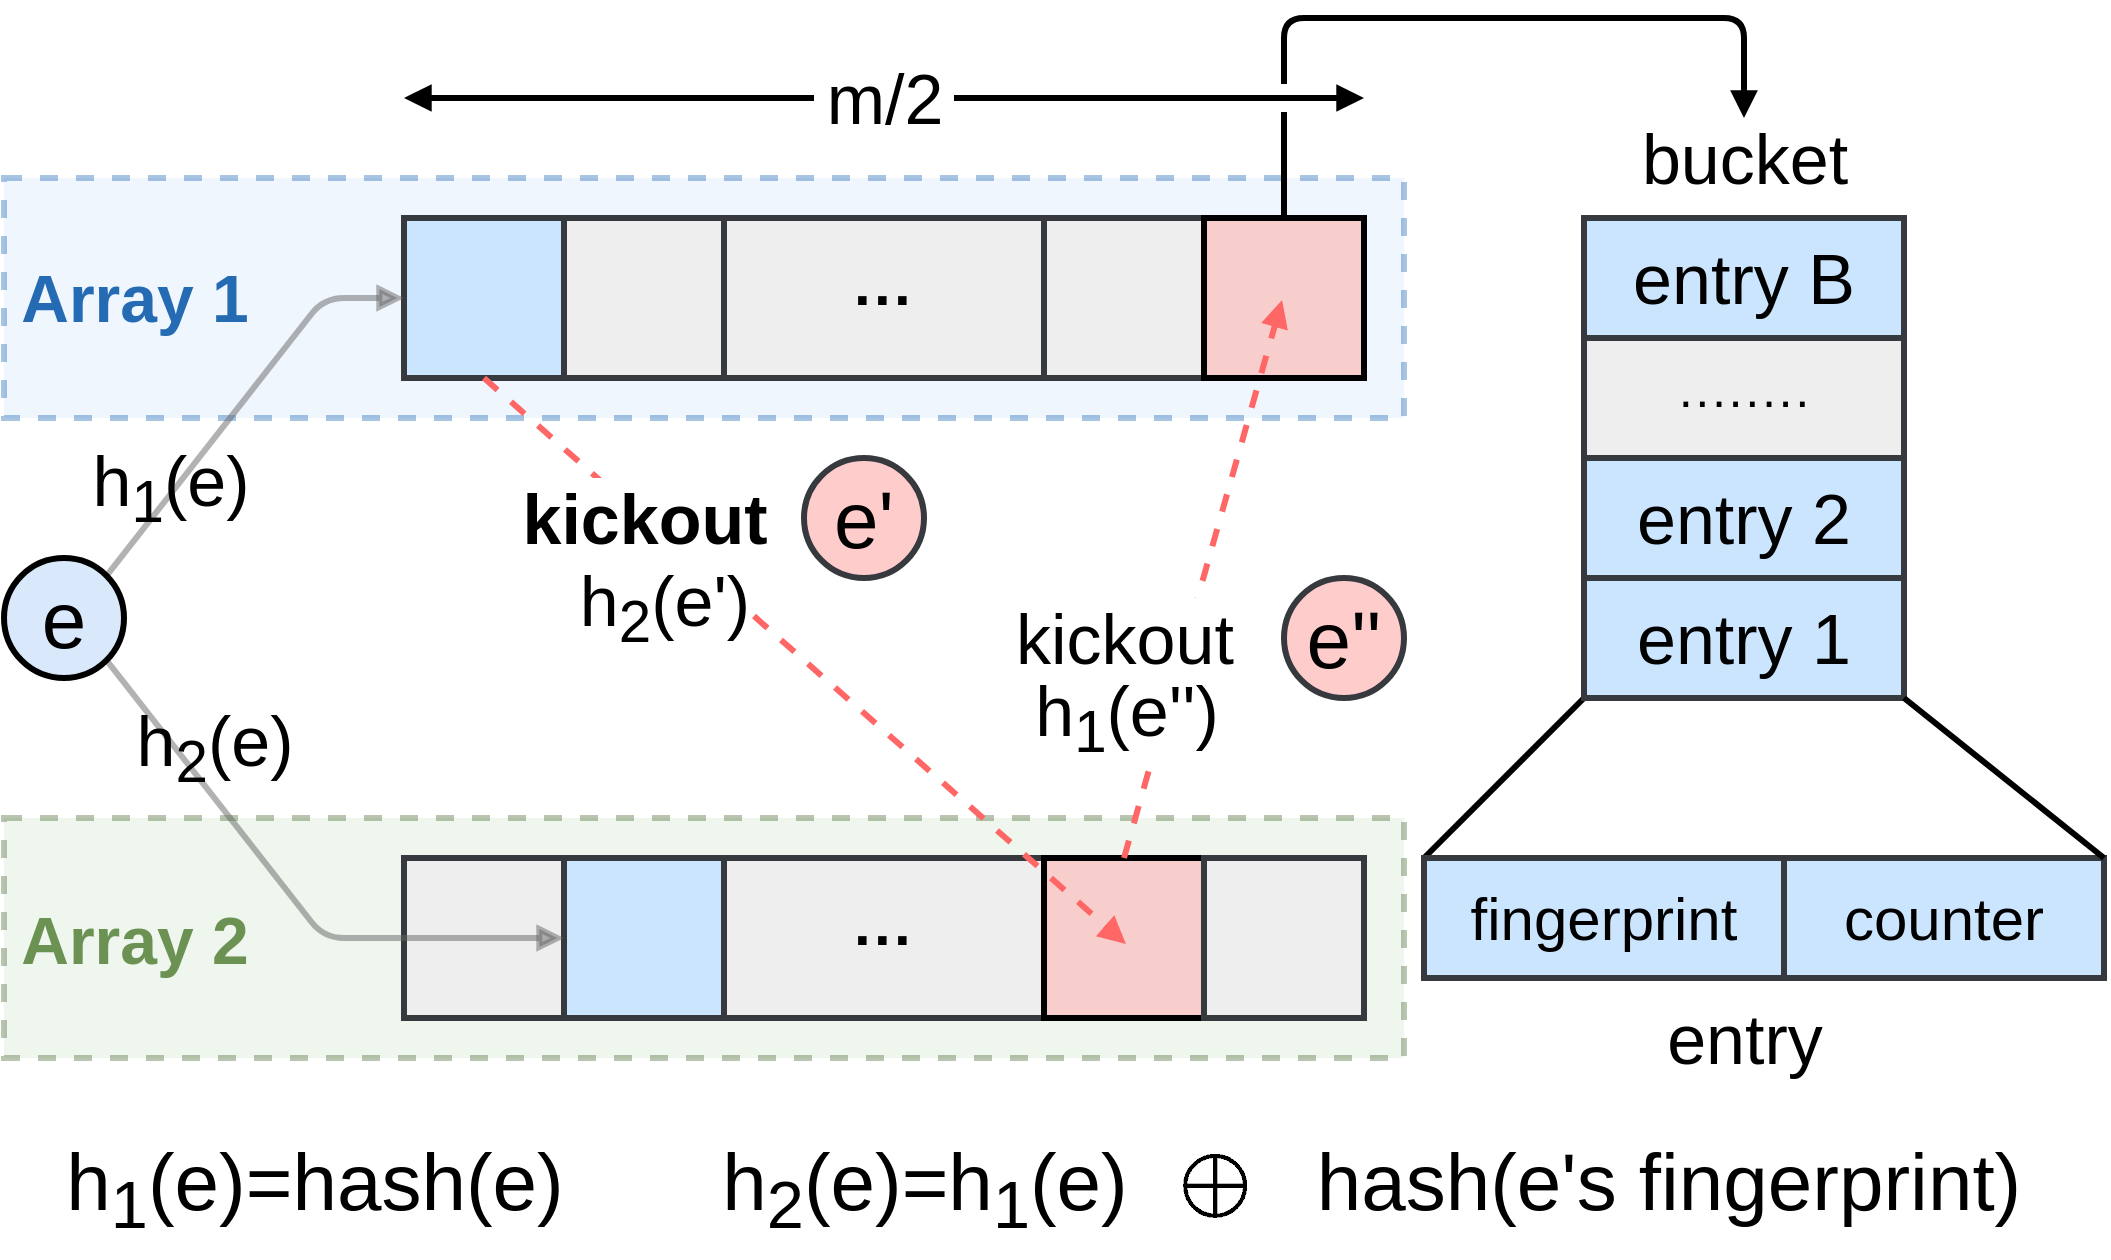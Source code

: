 <mxfile version="14.7.6" type="github" pages="6">
  <diagram id="V1oaGlMTSQQ7UraVtOu0" name="第 1 页">
    <mxGraphModel dx="2473" dy="855" grid="0" gridSize="10" guides="1" tooltips="1" connect="1" arrows="1" fold="1" page="0" pageScale="1" pageWidth="827" pageHeight="1169" math="1" shadow="0">
      <root>
        <mxCell id="0" />
        <mxCell id="1" parent="0" />
        <mxCell id="f6uvBAEeo4CEo5dw0ya7-1" value="" style="rounded=0;whiteSpace=wrap;html=1;labelBackgroundColor=#ffffff;fontFamily=Helvetica;strokeWidth=3;dashed=1;fillColor=#d5e8d4;opacity=40;strokeColor=#506E3E;" parent="1" vertex="1">
          <mxGeometry x="-400" y="420" width="700" height="120" as="geometry" />
        </mxCell>
        <mxCell id="UQxJ8_cG_HL-dzPjw_QQ-1" value="" style="rounded=0;whiteSpace=wrap;html=1;labelBackgroundColor=#ffffff;fontFamily=Helvetica;strokeWidth=3;dashed=1;fillColor=#dae8fc;opacity=40;strokeColor=#246BB3;" parent="1" vertex="1">
          <mxGeometry x="-400" y="100" width="700" height="120" as="geometry" />
        </mxCell>
        <mxCell id="x8S9NzMH1xu4llDqmko2-1" value="" style="whiteSpace=wrap;html=1;aspect=fixed;fontStyle=1;fillColor=#cce5ff;fontFamily=Helvetica;fontSize=30;strokeWidth=3;strokeColor=#36393d;" parent="1" vertex="1">
          <mxGeometry x="-200" y="120" width="80" height="80" as="geometry" />
        </mxCell>
        <mxCell id="x8S9NzMH1xu4llDqmko2-2" value="" style="whiteSpace=wrap;html=1;aspect=fixed;fontStyle=1;fillColor=#eeeeee;fontFamily=Helvetica;fontSize=30;strokeWidth=3;strokeColor=#36393d;" parent="1" vertex="1">
          <mxGeometry x="-120" y="120" width="80" height="80" as="geometry" />
        </mxCell>
        <mxCell id="x8S9NzMH1xu4llDqmko2-3" value="&lt;font style=&quot;font-size: 30px;&quot;&gt;···&lt;/font&gt;" style="rounded=0;whiteSpace=wrap;html=1;fontStyle=1;fillColor=#eeeeee;fontFamily=Helvetica;fontSize=30;strokeWidth=3;strokeColor=#36393d;" parent="1" vertex="1">
          <mxGeometry x="-40" y="120" width="160" height="80" as="geometry" />
        </mxCell>
        <mxCell id="x8S9NzMH1xu4llDqmko2-4" value="" style="whiteSpace=wrap;html=1;aspect=fixed;fontStyle=1;fillColor=#eeeeee;fontFamily=Helvetica;fontSize=30;strokeWidth=3;strokeColor=#36393d;" parent="1" vertex="1">
          <mxGeometry x="120" y="120" width="80" height="80" as="geometry" />
        </mxCell>
        <mxCell id="x8S9NzMH1xu4llDqmko2-5" value="" style="whiteSpace=wrap;html=1;aspect=fixed;fontStyle=1;fillColor=#f8cecc;fontFamily=Helvetica;fontSize=30;strokeWidth=3;" parent="1" vertex="1">
          <mxGeometry x="200" y="120" width="80" height="80" as="geometry" />
        </mxCell>
        <mxCell id="x8S9NzMH1xu4llDqmko2-6" value="" style="whiteSpace=wrap;html=1;aspect=fixed;fontStyle=1;fillColor=#eeeeee;fontFamily=Helvetica;fontSize=30;strokeWidth=3;strokeColor=#36393d;" parent="1" vertex="1">
          <mxGeometry x="-200" y="440" width="80" height="80" as="geometry" />
        </mxCell>
        <mxCell id="x8S9NzMH1xu4llDqmko2-7" value="" style="whiteSpace=wrap;html=1;aspect=fixed;fontStyle=1;fillColor=#cce5ff;fontFamily=Helvetica;fontSize=30;strokeWidth=3;strokeColor=#36393d;" parent="1" vertex="1">
          <mxGeometry x="-120" y="440" width="80" height="80" as="geometry" />
        </mxCell>
        <mxCell id="x8S9NzMH1xu4llDqmko2-8" value="&lt;font style=&quot;font-size: 30px;&quot;&gt;···&lt;/font&gt;" style="rounded=0;whiteSpace=wrap;html=1;fontStyle=1;fillColor=#eeeeee;fontFamily=Helvetica;fontSize=30;strokeWidth=3;strokeColor=#36393d;" parent="1" vertex="1">
          <mxGeometry x="-40" y="440" width="160" height="80" as="geometry" />
        </mxCell>
        <mxCell id="x8S9NzMH1xu4llDqmko2-9" value="" style="whiteSpace=wrap;html=1;aspect=fixed;fontStyle=1;fillColor=#f8cecc;fontFamily=Helvetica;fontSize=30;strokeWidth=3;" parent="1" vertex="1">
          <mxGeometry x="120" y="440" width="80" height="80" as="geometry" />
        </mxCell>
        <mxCell id="x8S9NzMH1xu4llDqmko2-10" value="" style="whiteSpace=wrap;html=1;aspect=fixed;fontStyle=1;fillColor=#eeeeee;fontFamily=Helvetica;fontSize=30;strokeWidth=3;strokeColor=#36393d;" parent="1" vertex="1">
          <mxGeometry x="200" y="440" width="80" height="80" as="geometry" />
        </mxCell>
        <mxCell id="x8S9NzMH1xu4llDqmko2-12" style="orthogonalLoop=1;jettySize=auto;html=1;rounded=1;strokeWidth=3;fontStyle=1;fontFamily=Helvetica;fontSize=30;exitX=1;exitY=0;exitDx=0;exitDy=0;entryX=0;entryY=0.5;entryDx=0;entryDy=0;endArrow=block;endFill=1;fillColor=#f5f5f5;strokeColor=#666666;opacity=50;" parent="1" source="o4O2-yQJf4LwTC5NeuEM-1" target="x8S9NzMH1xu4llDqmko2-1" edge="1">
          <mxGeometry relative="1" as="geometry">
            <mxPoint x="-220" y="180" as="targetPoint" />
            <mxPoint x="-328.235" y="303.447" as="sourcePoint" />
            <Array as="points">
              <mxPoint x="-240" y="160" />
            </Array>
          </mxGeometry>
        </mxCell>
        <mxCell id="x8S9NzMH1xu4llDqmko2-13" style="edgeStyle=none;rounded=1;orthogonalLoop=1;jettySize=auto;html=1;entryX=1;entryY=0.5;entryDx=0;entryDy=0;strokeWidth=3;fontStyle=1;exitX=1;exitY=1;exitDx=0;exitDy=0;fontFamily=Helvetica;fontSize=30;endArrow=block;endFill=1;fillColor=#f5f5f5;strokeColor=#666666;opacity=50;" parent="1" source="o4O2-yQJf4LwTC5NeuEM-1" target="x8S9NzMH1xu4llDqmko2-6" edge="1">
          <mxGeometry relative="1" as="geometry">
            <mxPoint x="-330.251" y="350.749" as="sourcePoint" />
            <Array as="points">
              <mxPoint x="-240" y="480" />
            </Array>
          </mxGeometry>
        </mxCell>
        <mxCell id="x8S9NzMH1xu4llDqmko2-29" value="&lt;font style=&quot;font-size: 35px ; font-weight: normal&quot;&gt;bucket&lt;/font&gt;" style="text;html=1;align=center;verticalAlign=middle;resizable=0;points=[];autosize=1;fontStyle=1;fontFamily=Helvetica;fontSize=30;strokeWidth=3;" parent="1" vertex="1">
          <mxGeometry x="410" y="70" width="120" height="40" as="geometry" />
        </mxCell>
        <mxCell id="UQxJ8_cG_HL-dzPjw_QQ-2" style="edgeStyle=none;rounded=1;jumpStyle=gap;jumpSize=6;orthogonalLoop=1;jettySize=auto;html=1;shadow=0;fontFamily=Helvetica;fontSize=35;fontColor=#D4E1F5;startArrow=none;startFill=0;endArrow=block;endFill=1;strokeColor=#000000;strokeWidth=3;" parent="1" source="12SoXHAIW-PFJhr2TRfm-2" edge="1">
          <mxGeometry relative="1" as="geometry">
            <mxPoint x="-200" y="60" as="targetPoint" />
            <mxPoint x="-20" y="50" as="sourcePoint" />
          </mxGeometry>
        </mxCell>
        <mxCell id="UQxJ8_cG_HL-dzPjw_QQ-3" style="edgeStyle=none;rounded=1;jumpStyle=gap;jumpSize=6;orthogonalLoop=1;jettySize=auto;html=1;shadow=0;fontFamily=Helvetica;fontSize=35;fontColor=#D4E1F5;startArrow=none;startFill=0;endArrow=block;endFill=1;strokeColor=#000000;strokeWidth=3;" parent="1" source="12SoXHAIW-PFJhr2TRfm-2" edge="1">
          <mxGeometry relative="1" as="geometry">
            <mxPoint x="280" y="60" as="targetPoint" />
            <mxPoint x="130" y="60" as="sourcePoint" />
          </mxGeometry>
        </mxCell>
        <mxCell id="x8S9NzMH1xu4llDqmko2-45" style="edgeStyle=orthogonalEdgeStyle;orthogonalLoop=1;jettySize=auto;html=1;entryX=0.5;entryY=0;entryDx=0;entryDy=0;entryPerimeter=0;startArrow=none;startFill=0;endArrow=block;endFill=1;endSize=6;strokeColor=#000000;strokeWidth=3;fontStyle=1;jumpStyle=gap;jumpSize=10;rounded=1;fontFamily=Helvetica;fontSize=30;" parent="1" source="x8S9NzMH1xu4llDqmko2-5" target="x8S9NzMH1xu4llDqmko2-29" edge="1">
          <mxGeometry relative="1" as="geometry">
            <mxPoint x="240" y="60" as="sourcePoint" />
            <Array as="points">
              <mxPoint x="240" y="20" />
              <mxPoint x="470" y="20" />
            </Array>
          </mxGeometry>
        </mxCell>
        <mxCell id="-CqkMzrQlvju-AGW4vCq-2" style="edgeStyle=none;curved=1;jumpStyle=gap;jumpSize=10;orthogonalLoop=1;jettySize=auto;html=1;exitX=0.5;exitY=0;exitDx=0;exitDy=0;startArrow=none;startFill=0;endArrow=none;endFill=0;strokeColor=#000000;strokeWidth=4;fontFamily=Helvetica;fontSize=30;" parent="1" edge="1">
          <mxGeometry relative="1" as="geometry">
            <mxPoint x="-355" y="291" as="sourcePoint" />
            <mxPoint x="-355" y="291" as="targetPoint" />
          </mxGeometry>
        </mxCell>
        <mxCell id="A5U1H3bUWEdOwhoRLn7B-1" value="&lt;font style=&quot;font-size: 40px&quot;&gt;h&lt;sub&gt;1&lt;/sub&gt;(e)=hash(e)&lt;/font&gt;" style="text;html=1;align=center;verticalAlign=middle;resizable=0;points=[];autosize=1;fontFamily=Helvetica;fontStyle=0;strokeWidth=3;fontSize=40;" parent="1" vertex="1">
          <mxGeometry x="-375" y="570" width="260" height="70" as="geometry" />
        </mxCell>
        <mxCell id="A5U1H3bUWEdOwhoRLn7B-2" value="&lt;font style=&quot;font-size: 40px;&quot;&gt;$$\oplus$$&lt;/font&gt;" style="text;html=1;align=center;verticalAlign=middle;resizable=0;points=[];autosize=1;fontFamily=Helvetica;labelBorderColor=none;labelBackgroundColor=none;fontStyle=0;strokeWidth=3;fontSize=40;" parent="1" vertex="1">
          <mxGeometry x="100" y="576" width="210" height="50" as="geometry" />
        </mxCell>
        <mxCell id="A5U1H3bUWEdOwhoRLn7B-3" value="h&lt;span style=&quot;font-size: 40px&quot;&gt;&lt;sub&gt;2&lt;/sub&gt;&lt;/span&gt;(e)=h&lt;span style=&quot;font-size: 40px&quot;&gt;&lt;sub&gt;1&lt;/sub&gt;&lt;/span&gt;(e)" style="text;html=1;align=center;verticalAlign=middle;resizable=0;points=[];autosize=1;fontFamily=Helvetica;fontStyle=0;strokeWidth=3;fontSize=40;" parent="1" vertex="1">
          <mxGeometry x="-50" y="570" width="220" height="70" as="geometry" />
        </mxCell>
        <mxCell id="A5U1H3bUWEdOwhoRLn7B-4" value="&lt;span style=&quot;font-size: 40px;&quot;&gt;hash(e&#39;s fingerprint)&lt;/span&gt;" style="text;html=1;align=center;verticalAlign=middle;resizable=0;points=[];autosize=1;fontFamily=Helvetica;fontStyle=0;strokeWidth=3;fontSize=40;" parent="1" vertex="1">
          <mxGeometry x="247.0" y="576" width="370" height="50" as="geometry" />
        </mxCell>
        <mxCell id="o4O2-yQJf4LwTC5NeuEM-1" value="&lt;font style=&quot;font-size: 40px&quot;&gt;e&lt;/font&gt;" style="ellipse;whiteSpace=wrap;html=1;aspect=fixed;shadow=0;fillColor=#dae8fc;fontFamily=Helvetica;perimeterSpacing=1;strokeWidth=3;fontStyle=0;" parent="1" vertex="1">
          <mxGeometry x="-400" y="290" width="60" height="60" as="geometry" />
        </mxCell>
        <mxCell id="vH_MH6Bf9MjtSLUiO1Ew-1" style="rounded=1;orthogonalLoop=1;jettySize=auto;html=1;exitX=0.5;exitY=1;exitDx=0;exitDy=0;entryX=0.512;entryY=0.538;entryDx=0;entryDy=0;fontFamily=Helvetica;startArrow=none;startFill=0;endArrow=block;endFill=1;strokeWidth=3;strokeColor=#FF6666;dashed=1;entryPerimeter=0;" parent="1" source="x8S9NzMH1xu4llDqmko2-1" target="x8S9NzMH1xu4llDqmko2-9" edge="1">
          <mxGeometry relative="1" as="geometry">
            <mxPoint x="-240" y="180" as="sourcePoint" />
            <mxPoint x="-40.0" y="500.0" as="targetPoint" />
          </mxGeometry>
        </mxCell>
        <mxCell id="MO_tzVOkeKUFuNIiigYc-1" style="rounded=1;orthogonalLoop=1;jettySize=auto;html=1;exitX=0.5;exitY=0;exitDx=0;exitDy=0;entryX=0.488;entryY=0.513;entryDx=0;entryDy=0;fontFamily=Helvetica;startArrow=none;startFill=0;endArrow=block;endFill=1;strokeWidth=3;strokeColor=#FF6666;dashed=1;entryPerimeter=0;" parent="1" source="x8S9NzMH1xu4llDqmko2-9" target="x8S9NzMH1xu4llDqmko2-5" edge="1">
          <mxGeometry relative="1" as="geometry">
            <mxPoint x="-230" y="190" as="sourcePoint" />
            <mxPoint x="-30.0" y="510.0" as="targetPoint" />
          </mxGeometry>
        </mxCell>
        <mxCell id="5tQIKJ0gdeUqqqGIHrfF-1" value="&lt;font style=&quot;font-size: 35px&quot;&gt;entry B&lt;/font&gt;" style="rounded=0;whiteSpace=wrap;html=1;fontFamily=Helvetica;strokeWidth=3;fillColor=#cce5ff;strokeColor=#36393d;" parent="1" vertex="1">
          <mxGeometry x="390" y="120" width="160" height="60" as="geometry" />
        </mxCell>
        <mxCell id="ubfKcVriQ6-RS2zcLT_w-9" style="rounded=1;jumpStyle=gap;jumpSize=6;orthogonalLoop=1;jettySize=auto;html=1;exitX=0;exitY=1;exitDx=0;exitDy=0;shadow=0;fontFamily=Helvetica;fontSize=35;fontColor=#D4E1F5;startArrow=none;startFill=0;endArrow=none;endFill=0;strokeWidth=3;entryX=0;entryY=0;entryDx=0;entryDy=0;" parent="1" source="5tQIKJ0gdeUqqqGIHrfF-3" target="ubfKcVriQ6-RS2zcLT_w-7" edge="1">
          <mxGeometry relative="1" as="geometry">
            <mxPoint x="330" y="410" as="targetPoint" />
          </mxGeometry>
        </mxCell>
        <mxCell id="5tQIKJ0gdeUqqqGIHrfF-3" value="&lt;font style=&quot;font-size: 35px&quot;&gt;entry 1&lt;/font&gt;" style="rounded=0;whiteSpace=wrap;html=1;fontFamily=Helvetica;strokeWidth=3;fillColor=#cce5ff;strokeColor=#36393d;" parent="1" vertex="1">
          <mxGeometry x="390" y="300" width="160" height="60" as="geometry" />
        </mxCell>
        <mxCell id="5tQIKJ0gdeUqqqGIHrfF-4" value="&lt;font style=&quot;font-size: 35px&quot;&gt;entry 2&lt;/font&gt;" style="rounded=0;whiteSpace=wrap;html=1;fontFamily=Helvetica;strokeWidth=3;fillColor=#cce5ff;strokeColor=#36393d;" parent="1" vertex="1">
          <mxGeometry x="390" y="240" width="160" height="60" as="geometry" />
        </mxCell>
        <mxCell id="-n_OZxMcCky4aO-aV0SG-1" value="&lt;span style=&quot;font-size: 25px&quot;&gt;········&lt;/span&gt;" style="rounded=0;whiteSpace=wrap;html=1;fontFamily=Helvetica;strokeColor=#36393d;strokeWidth=3;fillColor=#eeeeee;" parent="1" vertex="1">
          <mxGeometry x="390" y="180" width="160" height="60" as="geometry" />
        </mxCell>
        <mxCell id="x8S9NzMH1xu4llDqmko2-20" value="&lt;font style=&quot;font-size: 35px&quot;&gt;kickout&lt;/font&gt;" style="text;html=1;align=center;verticalAlign=middle;resizable=0;points=[];autosize=1;rotation=0;fontStyle=1;fontFamily=Helvetica;fontSize=30;strokeWidth=3;labelBackgroundColor=#ffffff;" parent="1" vertex="1">
          <mxGeometry x="-150" y="250" width="140" height="40" as="geometry" />
        </mxCell>
        <mxCell id="x8S9NzMH1xu4llDqmko2-21" value="&lt;font style=&quot;font-size: 35px ; font-weight: normal&quot;&gt;h&lt;sub&gt;2&lt;/sub&gt;(e&#39;)&lt;/font&gt;" style="text;html=1;align=center;verticalAlign=middle;resizable=0;points=[];autosize=1;rotation=0;fontStyle=1;fontFamily=Helvetica;fontSize=30;strokeWidth=3;labelBackgroundColor=#ffffff;" parent="1" vertex="1">
          <mxGeometry x="-120" y="290" width="100" height="50" as="geometry" />
        </mxCell>
        <mxCell id="ubfKcVriQ6-RS2zcLT_w-1" value="&lt;font style=&quot;font-size: 40px&quot;&gt;e&#39;&lt;/font&gt;" style="ellipse;whiteSpace=wrap;html=1;aspect=fixed;shadow=0;fillColor=#ffcccc;fontFamily=Helvetica;perimeterSpacing=1;strokeWidth=3;fontStyle=0;strokeColor=#36393d;" parent="1" vertex="1">
          <mxGeometry y="240" width="60" height="60" as="geometry" />
        </mxCell>
        <mxCell id="ubfKcVriQ6-RS2zcLT_w-3" value="&lt;font style=&quot;font-size: 35px ; font-weight: normal&quot;&gt;kickout&lt;/font&gt;" style="text;html=1;align=center;verticalAlign=middle;resizable=0;points=[];autosize=1;rotation=0;fontStyle=1;fontFamily=Helvetica;fontSize=35;strokeWidth=3;labelBackgroundColor=#ffffff;" parent="1" vertex="1">
          <mxGeometry x="100" y="305" width="120" height="50" as="geometry" />
        </mxCell>
        <mxCell id="ubfKcVriQ6-RS2zcLT_w-4" value="&lt;font style=&quot;font-weight: normal ; font-size: 35px&quot;&gt;h&lt;sub&gt;1&lt;/sub&gt;(e&#39;&#39;)&lt;/font&gt;" style="text;html=1;align=center;verticalAlign=middle;resizable=0;points=[];autosize=1;rotation=0;fontStyle=1;fontFamily=Helvetica;fontSize=35;strokeWidth=3;labelBackgroundColor=#ffffff;" parent="1" vertex="1">
          <mxGeometry x="106" y="340" width="110" height="60" as="geometry" />
        </mxCell>
        <mxCell id="ubfKcVriQ6-RS2zcLT_w-5" value="&lt;font style=&quot;font-size: 40px&quot;&gt;e&#39;&#39;&lt;/font&gt;" style="ellipse;whiteSpace=wrap;html=1;aspect=fixed;shadow=0;fillColor=#ffcccc;fontFamily=Helvetica;perimeterSpacing=1;strokeWidth=3;fontStyle=0;strokeColor=#36393d;" parent="1" vertex="1">
          <mxGeometry x="240" y="300" width="60" height="60" as="geometry" />
        </mxCell>
        <mxCell id="ubfKcVriQ6-RS2zcLT_w-7" value="&lt;font style=&quot;font-size: 30px&quot;&gt;fingerprint&lt;/font&gt;" style="rounded=0;whiteSpace=wrap;html=1;fontFamily=Helvetica;strokeWidth=3;fillColor=#cce5ff;strokeColor=#36393d;" parent="1" vertex="1">
          <mxGeometry x="310" y="440" width="180" height="60" as="geometry" />
        </mxCell>
        <mxCell id="ubfKcVriQ6-RS2zcLT_w-8" value="&lt;font style=&quot;font-size: 30px&quot;&gt;counter&lt;/font&gt;" style="rounded=0;whiteSpace=wrap;html=1;fontFamily=Helvetica;strokeWidth=3;fillColor=#cce5ff;strokeColor=#36393d;" parent="1" vertex="1">
          <mxGeometry x="490" y="440" width="160" height="60" as="geometry" />
        </mxCell>
        <mxCell id="ubfKcVriQ6-RS2zcLT_w-10" style="rounded=1;jumpStyle=gap;jumpSize=6;orthogonalLoop=1;jettySize=auto;html=1;exitX=1;exitY=1;exitDx=0;exitDy=0;shadow=0;fontFamily=Helvetica;fontSize=35;fontColor=#D4E1F5;startArrow=none;startFill=0;endArrow=none;endFill=0;strokeWidth=3;entryX=1;entryY=0;entryDx=0;entryDy=0;" parent="1" source="5tQIKJ0gdeUqqqGIHrfF-3" target="ubfKcVriQ6-RS2zcLT_w-8" edge="1">
          <mxGeometry relative="1" as="geometry">
            <mxPoint x="320" y="450" as="targetPoint" />
            <mxPoint x="400" y="370" as="sourcePoint" />
          </mxGeometry>
        </mxCell>
        <mxCell id="GHpc7pOo1FmsVJGvmCv2-1" value="&lt;font style=&quot;font-weight: normal ; font-size: 35px&quot;&gt;entry&lt;/font&gt;" style="text;html=1;align=center;verticalAlign=middle;resizable=0;points=[];autosize=1;fontStyle=1;fontFamily=Helvetica;fontSize=30;strokeWidth=3;" parent="1" vertex="1">
          <mxGeometry x="425" y="510" width="90" height="40" as="geometry" />
        </mxCell>
        <mxCell id="f6uvBAEeo4CEo5dw0ya7-2" value="&lt;font style=&quot;font-size: 33px&quot;&gt;Array 1&lt;/font&gt;" style="text;html=1;align=center;verticalAlign=middle;resizable=0;points=[];autosize=1;fontStyle=1;fontFamily=Helvetica;fontSize=33;strokeWidth=3;fontColor=#246BB3;" parent="1" vertex="1">
          <mxGeometry x="-400" y="135" width="130" height="50" as="geometry" />
        </mxCell>
        <mxCell id="f6uvBAEeo4CEo5dw0ya7-3" value="&lt;font style=&quot;font-size: 33px&quot;&gt;&lt;font style=&quot;font-size: 33px&quot; color=&quot;#6b9153&quot;&gt;Array 2&lt;/font&gt;&lt;/font&gt;&lt;font style=&quot;font-size: 35px&quot; color=&quot;#246bb3&quot;&gt;&lt;br&gt;&lt;/font&gt;" style="text;html=1;align=center;verticalAlign=middle;resizable=0;points=[];autosize=1;fontStyle=1;fontFamily=Helvetica;fontSize=30;strokeWidth=3;" parent="1" vertex="1">
          <mxGeometry x="-400" y="460" width="130" height="40" as="geometry" />
        </mxCell>
        <mxCell id="12SoXHAIW-PFJhr2TRfm-2" value="m/2" style="text;html=1;align=center;verticalAlign=middle;resizable=0;points=[];autosize=1;strokeColor=none;fontSize=35;fontStyle=0" vertex="1" parent="1">
          <mxGeometry x="5" y="35" width="70" height="50" as="geometry" />
        </mxCell>
        <mxCell id="x8S9NzMH1xu4llDqmko2-14" value="&lt;font style=&quot;font-size: 35px ; font-weight: normal&quot;&gt;h&lt;sub&gt;1&lt;/sub&gt;(e)&lt;/font&gt;" style="text;html=1;align=center;verticalAlign=middle;resizable=0;points=[];autosize=1;rotation=0;fontStyle=1;fontFamily=Helvetica;fontSize=30;strokeWidth=3;" parent="1" vertex="1">
          <mxGeometry x="-362" y="230" width="90" height="50" as="geometry" />
        </mxCell>
        <mxCell id="x8S9NzMH1xu4llDqmko2-15" value="&lt;font style=&quot;font-size: 35px ; font-weight: normal&quot;&gt;h&lt;sub&gt;2&lt;/sub&gt;(e)&lt;/font&gt;" style="text;html=1;align=center;verticalAlign=middle;resizable=0;points=[];autosize=1;rotation=0;fontStyle=1;fontFamily=Helvetica;fontSize=30;strokeWidth=3;" parent="1" vertex="1">
          <mxGeometry x="-340" y="360" width="90" height="50" as="geometry" />
        </mxCell>
      </root>
    </mxGraphModel>
  </diagram>
  <diagram name="第 1 页 的副本" id="7DPaTQNMUJEZ9RqMCTta">
    <mxGraphModel dx="2473" dy="855" grid="1" gridSize="10" guides="1" tooltips="1" connect="1" arrows="1" fold="1" page="0" pageScale="1" pageWidth="827" pageHeight="1169" math="1" shadow="0">
      <root>
        <mxCell id="1DwdrNJEolNGqI7SjQFK-0" />
        <mxCell id="1DwdrNJEolNGqI7SjQFK-1" parent="1DwdrNJEolNGqI7SjQFK-0" />
        <mxCell id="hRFvJMeUtDp9mMSL31lb-112" value="" style="rounded=0;whiteSpace=wrap;html=1;labelBackgroundColor=#ffffff;fontFamily=Verdana;strokeColor=#82b366;strokeWidth=3;dashed=1;fillColor=#d5e8d4;opacity=50;" parent="1DwdrNJEolNGqI7SjQFK-1" vertex="1">
          <mxGeometry x="-720" y="400" width="1480" height="160" as="geometry" />
        </mxCell>
        <mxCell id="hRFvJMeUtDp9mMSL31lb-100" value="" style="rounded=0;whiteSpace=wrap;html=1;labelBackgroundColor=#ffffff;fontFamily=Verdana;strokeColor=#6c8ebf;strokeWidth=3;dashed=1;fillColor=#dae8fc;opacity=50;" parent="1DwdrNJEolNGqI7SjQFK-1" vertex="1">
          <mxGeometry x="-720" y="60" width="1480" height="160" as="geometry" />
        </mxCell>
        <mxCell id="hRFvJMeUtDp9mMSL31lb-35" style="rounded=1;orthogonalLoop=1;jettySize=auto;html=1;exitX=1;exitY=0.5;exitDx=0;exitDy=0;entryX=0;entryY=0.5;entryDx=0;entryDy=0;fontFamily=Verdana;startArrow=none;startFill=0;endArrow=block;endFill=1;strokeWidth=3;" parent="1DwdrNJEolNGqI7SjQFK-1" source="1DwdrNJEolNGqI7SjQFK-38" target="hRFvJMeUtDp9mMSL31lb-2" edge="1">
          <mxGeometry relative="1" as="geometry">
            <Array as="points">
              <mxPoint x="-480" y="180" />
              <mxPoint x="-480" y="140" />
            </Array>
          </mxGeometry>
        </mxCell>
        <mxCell id="hRFvJMeUtDp9mMSL31lb-36" style="rounded=1;orthogonalLoop=1;jettySize=auto;html=1;exitX=1;exitY=0.5;exitDx=0;exitDy=0;fontFamily=Verdana;startArrow=none;startFill=0;endArrow=block;endFill=1;strokeWidth=3;entryX=0;entryY=0.5;entryDx=0;entryDy=0;jumpStyle=gap;shadow=0;dashed=1;" parent="1DwdrNJEolNGqI7SjQFK-1" source="1DwdrNJEolNGqI7SjQFK-38" target="hRFvJMeUtDp9mMSL31lb-13" edge="1">
          <mxGeometry relative="1" as="geometry">
            <mxPoint x="-420" y="460" as="targetPoint" />
            <Array as="points">
              <mxPoint x="-480" y="180" />
              <mxPoint x="-480" y="480" />
            </Array>
          </mxGeometry>
        </mxCell>
        <mxCell id="1DwdrNJEolNGqI7SjQFK-38" value="&lt;span style=&quot;font-size: 30px&quot;&gt;e&lt;sub&gt;4&lt;/sub&gt;&lt;/span&gt;" style="ellipse;whiteSpace=wrap;html=1;aspect=fixed;shadow=0;fillColor=#ffcccc;fontFamily=Verdana;perimeterSpacing=1;strokeWidth=3;fontStyle=0;strokeColor=#36393d;" parent="1DwdrNJEolNGqI7SjQFK-1" vertex="1">
          <mxGeometry x="-610" y="155" width="50" height="50" as="geometry" />
        </mxCell>
        <mxCell id="1DwdrNJEolNGqI7SjQFK-39" style="edgeStyle=none;curved=1;jumpStyle=gap;jumpSize=10;orthogonalLoop=1;jettySize=auto;html=1;exitX=0.5;exitY=0;exitDx=0;exitDy=0;startArrow=none;startFill=0;endArrow=none;endFill=0;strokeColor=#000000;strokeWidth=3;fontFamily=Verdana;fontStyle=0;" parent="1DwdrNJEolNGqI7SjQFK-1" source="1DwdrNJEolNGqI7SjQFK-38" target="1DwdrNJEolNGqI7SjQFK-38" edge="1">
          <mxGeometry relative="1" as="geometry" />
        </mxCell>
        <mxCell id="hRFvJMeUtDp9mMSL31lb-0" value="&lt;span style=&quot;font-size: 25px&quot;&gt;········&lt;/span&gt;" style="rounded=0;whiteSpace=wrap;html=1;fontFamily=Verdana;strokeWidth=3;fillColor=#eeeeee;strokeColor=#36393d;" parent="1DwdrNJEolNGqI7SjQFK-1" vertex="1">
          <mxGeometry x="-400" y="80" width="160" height="40" as="geometry" />
        </mxCell>
        <mxCell id="hRFvJMeUtDp9mMSL31lb-2" value="&lt;span style=&quot;font-size: 25px&quot;&gt;········&lt;/span&gt;" style="rounded=0;whiteSpace=wrap;html=1;fontFamily=Verdana;strokeColor=#36393d;strokeWidth=3;fillColor=#eeeeee;" parent="1DwdrNJEolNGqI7SjQFK-1" vertex="1">
          <mxGeometry x="-400" y="120" width="160" height="40" as="geometry" />
        </mxCell>
        <mxCell id="hRFvJMeUtDp9mMSL31lb-39" style="rounded=1;orthogonalLoop=1;jettySize=auto;html=1;exitX=1;exitY=0.5;exitDx=0;exitDy=0;entryX=0;entryY=0.5;entryDx=0;entryDy=0;fontFamily=Verdana;startArrow=none;startFill=0;endArrow=block;endFill=1;strokeWidth=3;strokeColor=#FF6666;dashed=1;" parent="1DwdrNJEolNGqI7SjQFK-1" source="hRFvJMeUtDp9mMSL31lb-3" target="hRFvJMeUtDp9mMSL31lb-18" edge="1">
          <mxGeometry relative="1" as="geometry">
            <Array as="points">
              <mxPoint x="-120" y="180" />
              <mxPoint x="-120" y="520" />
            </Array>
          </mxGeometry>
        </mxCell>
        <mxCell id="hRFvJMeUtDp9mMSL31lb-47" value="&lt;font style=&quot;font-size: 25px&quot;&gt;&lt;b&gt;kickout&lt;/b&gt;&lt;/font&gt;" style="edgeLabel;html=1;align=center;verticalAlign=middle;resizable=0;points=[];fontFamily=Verdana;labelBackgroundColor=#ffffff;" parent="hRFvJMeUtDp9mMSL31lb-39" vertex="1" connectable="0">
          <mxGeometry x="0.138" y="-2" relative="1" as="geometry">
            <mxPoint x="-18" y="-117" as="offset" />
          </mxGeometry>
        </mxCell>
        <mxCell id="hRFvJMeUtDp9mMSL31lb-62" value="&lt;font style=&quot;font-size: 25px&quot;&gt;h&lt;sub&gt;2&lt;/sub&gt;(e&lt;sub&gt;3&lt;/sub&gt;)&lt;/font&gt;" style="edgeLabel;html=1;align=center;verticalAlign=middle;resizable=0;points=[];fontFamily=Verdana;labelBackgroundColor=#ffffff;" parent="hRFvJMeUtDp9mMSL31lb-39" vertex="1" connectable="0">
          <mxGeometry x="0.15" y="-1" relative="1" as="geometry">
            <mxPoint x="-19" y="-91" as="offset" />
          </mxGeometry>
        </mxCell>
        <mxCell id="hRFvJMeUtDp9mMSL31lb-3" value="&lt;span style=&quot;font-size: 25px&quot;&gt;(e&lt;sub&gt;3&lt;/sub&gt;, 4)&lt;/span&gt;" style="rounded=0;whiteSpace=wrap;html=1;fontFamily=Verdana;strokeColor=#36393d;strokeWidth=3;fillColor=#cce5ff;" parent="1DwdrNJEolNGqI7SjQFK-1" vertex="1">
          <mxGeometry x="-400" y="160" width="160" height="40" as="geometry" />
        </mxCell>
        <mxCell id="hRFvJMeUtDp9mMSL31lb-4" value="&lt;span style=&quot;font-size: 25px&quot;&gt;(e&lt;sub&gt;6&lt;/sub&gt;, 9)&lt;/span&gt;" style="rounded=0;whiteSpace=wrap;html=1;fontFamily=Verdana;strokeColor=#36393d;strokeWidth=3;fillColor=#cce5ff;" parent="1DwdrNJEolNGqI7SjQFK-1" vertex="1">
          <mxGeometry x="-40" y="80" width="160" height="40" as="geometry" />
        </mxCell>
        <mxCell id="hRFvJMeUtDp9mMSL31lb-6" value="&lt;span style=&quot;font-size: 25px&quot;&gt;(e&lt;sub&gt;2&lt;/sub&gt;, 14)&lt;/span&gt;" style="rounded=0;whiteSpace=wrap;html=1;fontFamily=Verdana;strokeColor=#36393d;strokeWidth=3;fillColor=#cce5ff;" parent="1DwdrNJEolNGqI7SjQFK-1" vertex="1">
          <mxGeometry x="-40" y="160" width="160" height="40" as="geometry" />
        </mxCell>
        <mxCell id="gudM53W5oDJXZsNpFcXe-7" style="edgeStyle=none;rounded=1;jumpStyle=gap;jumpSize=6;orthogonalLoop=1;jettySize=auto;html=1;exitX=1;exitY=0.5;exitDx=0;exitDy=0;shadow=0;fontFamily=Verdana;fontSize=40;fontColor=#D4E1F5;startArrow=none;startFill=0;endArrow=block;endFill=1;strokeColor=#000000;strokeWidth=3;entryX=0;entryY=0.5;entryDx=0;entryDy=0;dashed=1;" parent="1DwdrNJEolNGqI7SjQFK-1" source="hRFvJMeUtDp9mMSL31lb-11" target="hRFvJMeUtDp9mMSL31lb-28" edge="1">
          <mxGeometry relative="1" as="geometry">
            <mxPoint x="-240" y="320" as="targetPoint" />
            <Array as="points">
              <mxPoint x="-520" y="520" />
              <mxPoint x="-520" y="380" />
              <mxPoint x="-200" y="380" />
              <mxPoint x="-200" y="140" />
            </Array>
          </mxGeometry>
        </mxCell>
        <mxCell id="hRFvJMeUtDp9mMSL31lb-11" value="&lt;span style=&quot;font-size: 30px&quot;&gt;e&lt;sub&gt;1&lt;/sub&gt;&lt;/span&gt;" style="ellipse;whiteSpace=wrap;html=1;aspect=fixed;shadow=0;fillColor=#ffcccc;fontFamily=Verdana;perimeterSpacing=1;strokeWidth=3;fontStyle=0;strokeColor=#36393d;" parent="1DwdrNJEolNGqI7SjQFK-1" vertex="1">
          <mxGeometry x="-610" y="495" width="50" height="50" as="geometry" />
        </mxCell>
        <mxCell id="hRFvJMeUtDp9mMSL31lb-25" style="rounded=1;orthogonalLoop=1;jettySize=auto;html=1;fontFamily=Verdana;endArrow=block;endFill=1;strokeWidth=3;entryX=0;entryY=0.5;entryDx=0;entryDy=0;" parent="1DwdrNJEolNGqI7SjQFK-1" source="hRFvJMeUtDp9mMSL31lb-12" target="hRFvJMeUtDp9mMSL31lb-6" edge="1">
          <mxGeometry relative="1" as="geometry">
            <mxPoint x="-120" y="210" as="targetPoint" />
            <Array as="points">
              <mxPoint x="-80" y="320" />
              <mxPoint x="-80" y="180" />
            </Array>
          </mxGeometry>
        </mxCell>
        <mxCell id="gudM53W5oDJXZsNpFcXe-2" style="edgeStyle=none;rounded=1;jumpStyle=gap;jumpSize=6;orthogonalLoop=1;jettySize=auto;html=1;exitX=1;exitY=0.5;exitDx=0;exitDy=0;entryX=0;entryY=0.5;entryDx=0;entryDy=0;shadow=0;dashed=1;fontFamily=Verdana;fontSize=40;fontColor=#D4E1F5;startArrow=none;startFill=0;endArrow=block;endFill=1;strokeColor=#000000;strokeWidth=3;" parent="1DwdrNJEolNGqI7SjQFK-1" source="hRFvJMeUtDp9mMSL31lb-12" target="hRFvJMeUtDp9mMSL31lb-41" edge="1">
          <mxGeometry relative="1" as="geometry">
            <Array as="points">
              <mxPoint x="-80" y="320" />
              <mxPoint x="-80" y="480" />
            </Array>
          </mxGeometry>
        </mxCell>
        <mxCell id="hRFvJMeUtDp9mMSL31lb-12" value="&lt;font style=&quot;font-size: 30px&quot;&gt;e&lt;sub&gt;2&lt;/sub&gt;&lt;/font&gt;" style="ellipse;whiteSpace=wrap;html=1;aspect=fixed;shadow=0;fillColor=#ffcccc;fontFamily=Verdana;perimeterSpacing=1;strokeWidth=3;fontStyle=0;strokeColor=#36393d;" parent="1DwdrNJEolNGqI7SjQFK-1" vertex="1">
          <mxGeometry x="-610" y="296" width="50" height="50" as="geometry" />
        </mxCell>
        <mxCell id="hRFvJMeUtDp9mMSL31lb-13" value="&lt;span style=&quot;font-size: 25px&quot;&gt;········&lt;/span&gt;" style="rounded=0;whiteSpace=wrap;html=1;fontFamily=Verdana;strokeColor=#36393d;strokeWidth=3;fillColor=#eeeeee;" parent="1DwdrNJEolNGqI7SjQFK-1" vertex="1">
          <mxGeometry x="-400" y="460" width="160" height="40" as="geometry" />
        </mxCell>
        <mxCell id="hRFvJMeUtDp9mMSL31lb-14" value="&lt;span style=&quot;font-size: 25px&quot;&gt;········&lt;/span&gt;" style="rounded=0;whiteSpace=wrap;html=1;fontFamily=Verdana;strokeColor=#36393d;strokeWidth=3;fillColor=#eeeeee;" parent="1DwdrNJEolNGqI7SjQFK-1" vertex="1">
          <mxGeometry x="-400" y="500" width="160" height="40" as="geometry" />
        </mxCell>
        <mxCell id="hRFvJMeUtDp9mMSL31lb-24" style="edgeStyle=none;rounded=0;orthogonalLoop=1;jettySize=auto;html=1;entryX=0.5;entryY=0;entryDx=0;entryDy=0;fontFamily=Verdana;endArrow=block;endFill=1;strokeWidth=3;shape=flexArrow;endWidth=12.381;endSize=2.532;width=5.2;fillColor=#ffcc99;strokeColor=#36393d;" parent="1DwdrNJEolNGqI7SjQFK-1" source="hRFvJMeUtDp9mMSL31lb-15" target="hRFvJMeUtDp9mMSL31lb-23" edge="1">
          <mxGeometry relative="1" as="geometry">
            <Array as="points">
              <mxPoint x="-320" y="580" />
            </Array>
          </mxGeometry>
        </mxCell>
        <mxCell id="hRFvJMeUtDp9mMSL31lb-15" value="&lt;span style=&quot;font-size: 25px&quot;&gt;&lt;i&gt;empty&lt;/i&gt;&lt;/span&gt;" style="rounded=0;whiteSpace=wrap;html=1;fontFamily=Verdana;strokeWidth=3;" parent="1DwdrNJEolNGqI7SjQFK-1" vertex="1">
          <mxGeometry x="-400" y="420" width="160" height="40" as="geometry" />
        </mxCell>
        <mxCell id="hRFvJMeUtDp9mMSL31lb-48" style="rounded=1;orthogonalLoop=1;jettySize=auto;html=1;exitX=1;exitY=0.5;exitDx=0;exitDy=0;fontFamily=Verdana;startArrow=none;startFill=0;endArrow=block;endFill=1;strokeWidth=3;entryX=0;entryY=0.5;entryDx=0;entryDy=0;strokeColor=#FF6666;dashed=1;" parent="1DwdrNJEolNGqI7SjQFK-1" source="hRFvJMeUtDp9mMSL31lb-18" target="hRFvJMeUtDp9mMSL31lb-49" edge="1">
          <mxGeometry relative="1" as="geometry">
            <mxPoint x="209.91" y="160" as="targetPoint" />
            <Array as="points">
              <mxPoint x="240" y="520" />
              <mxPoint x="240" y="180" />
            </Array>
          </mxGeometry>
        </mxCell>
        <mxCell id="hRFvJMeUtDp9mMSL31lb-53" value="&lt;font style=&quot;font-size: 25px&quot;&gt;&lt;b&gt;kickout&lt;/b&gt;&lt;/font&gt;" style="edgeLabel;html=1;align=center;verticalAlign=middle;resizable=0;points=[];fontFamily=Verdana;" parent="hRFvJMeUtDp9mMSL31lb-48" vertex="1" connectable="0">
          <mxGeometry x="-0.103" y="-2" relative="1" as="geometry">
            <mxPoint x="-22" y="-94" as="offset" />
          </mxGeometry>
        </mxCell>
        <mxCell id="hRFvJMeUtDp9mMSL31lb-18" value="&lt;span style=&quot;font-size: 25px&quot;&gt;(e&lt;sub&gt;5&lt;/sub&gt;, 13)&lt;/span&gt;" style="rounded=0;whiteSpace=wrap;html=1;fontFamily=Verdana;strokeColor=#36393d;strokeWidth=3;fillColor=#cce5ff;" parent="1DwdrNJEolNGqI7SjQFK-1" vertex="1">
          <mxGeometry x="-40" y="500" width="160" height="40" as="geometry" />
        </mxCell>
        <mxCell id="hRFvJMeUtDp9mMSL31lb-20" value="&lt;span style=&quot;font-size: 25px&quot;&gt;(e&lt;sub&gt;8&lt;/sub&gt;, 254)&lt;/span&gt;" style="rounded=0;whiteSpace=wrap;html=1;fontFamily=Verdana;strokeColor=#36393d;strokeWidth=3;fillColor=#cce5ff;" parent="1DwdrNJEolNGqI7SjQFK-1" vertex="1">
          <mxGeometry x="319.91" y="460" width="160" height="40" as="geometry" />
        </mxCell>
        <mxCell id="hRFvJMeUtDp9mMSL31lb-23" value="&lt;font style=&quot;font-size: 25px&quot; color=&quot;#ff3333&quot;&gt;(e&lt;sub&gt;1&lt;/sub&gt;, 1)&lt;/font&gt;" style="rounded=0;whiteSpace=wrap;html=1;fontFamily=Verdana;strokeColor=#36393d;strokeWidth=3;fillColor=#cce5ff;" parent="1DwdrNJEolNGqI7SjQFK-1" vertex="1">
          <mxGeometry x="-400" y="580" width="160" height="40" as="geometry" />
        </mxCell>
        <mxCell id="hRFvJMeUtDp9mMSL31lb-28" value="&lt;span style=&quot;font-size: 25px&quot;&gt;········&lt;/span&gt;" style="rounded=0;whiteSpace=wrap;html=1;fontFamily=Verdana;strokeColor=#36393d;strokeWidth=3;fillColor=#eeeeee;" parent="1DwdrNJEolNGqI7SjQFK-1" vertex="1">
          <mxGeometry x="-40" y="120" width="160" height="40" as="geometry" />
        </mxCell>
        <mxCell id="hRFvJMeUtDp9mMSL31lb-32" style="edgeStyle=orthogonalEdgeStyle;rounded=1;orthogonalLoop=1;jettySize=auto;html=1;exitX=1;exitY=0.5;exitDx=0;exitDy=0;entryX=1;entryY=0.5;entryDx=0;entryDy=0;fontFamily=Verdana;startArrow=block;startFill=1;endArrow=block;endFill=1;strokeWidth=3;" parent="1DwdrNJEolNGqI7SjQFK-1" source="hRFvJMeUtDp9mMSL31lb-30" target="hRFvJMeUtDp9mMSL31lb-4" edge="1">
          <mxGeometry relative="1" as="geometry">
            <Array as="points">
              <mxPoint x="160" y="260" />
              <mxPoint x="160" y="100" />
            </Array>
          </mxGeometry>
        </mxCell>
        <mxCell id="hRFvJMeUtDp9mMSL31lb-33" value="&lt;font style=&quot;font-size: 25px&quot;&gt;&lt;b&gt;swap&lt;/b&gt;&lt;/font&gt;" style="edgeLabel;html=1;align=center;verticalAlign=middle;resizable=0;points=[];fontFamily=Verdana;labelBackgroundColor=none;" parent="hRFvJMeUtDp9mMSL31lb-32" vertex="1" connectable="0">
          <mxGeometry x="0.229" y="2" relative="1" as="geometry">
            <mxPoint x="42" y="2" as="offset" />
          </mxGeometry>
        </mxCell>
        <mxCell id="hRFvJMeUtDp9mMSL31lb-30" value="&lt;span style=&quot;font-size: 25px&quot;&gt;(e&lt;sub&gt;2&lt;/sub&gt;, &lt;font color=&quot;#ff3333&quot;&gt;15&lt;/font&gt;)&lt;/span&gt;" style="rounded=0;whiteSpace=wrap;html=1;fontFamily=Verdana;strokeColor=#36393d;strokeWidth=3;fillColor=#cce5ff;" parent="1DwdrNJEolNGqI7SjQFK-1" vertex="1">
          <mxGeometry x="-40" y="240" width="160" height="40" as="geometry" />
        </mxCell>
        <mxCell id="hRFvJMeUtDp9mMSL31lb-31" style="edgeStyle=none;rounded=0;orthogonalLoop=1;jettySize=auto;html=1;entryX=0.5;entryY=0;entryDx=0;entryDy=0;fontFamily=Verdana;endArrow=block;endFill=1;strokeWidth=3;shape=flexArrow;endWidth=12.381;endSize=2.532;width=5.2;fillColor=#ffcc99;strokeColor=#36393d;exitX=0.5;exitY=1;exitDx=0;exitDy=0;" parent="1DwdrNJEolNGqI7SjQFK-1" source="hRFvJMeUtDp9mMSL31lb-6" target="hRFvJMeUtDp9mMSL31lb-30" edge="1">
          <mxGeometry relative="1" as="geometry">
            <mxPoint x="30" y="200" as="sourcePoint" />
            <mxPoint x="160" y="370" as="targetPoint" />
            <Array as="points" />
          </mxGeometry>
        </mxCell>
        <mxCell id="hRFvJMeUtDp9mMSL31lb-37" value="&lt;span style=&quot;font-size: 25px&quot;&gt;&lt;font color=&quot;#ff3333&quot;&gt;(e&lt;sub&gt;4&lt;/sub&gt;, 1)&lt;/font&gt;&lt;/span&gt;" style="rounded=0;whiteSpace=wrap;html=1;fontFamily=Verdana;strokeColor=#36393d;strokeWidth=3;fillColor=#cce5ff;" parent="1DwdrNJEolNGqI7SjQFK-1" vertex="1">
          <mxGeometry x="-400" y="240" width="160" height="40" as="geometry" />
        </mxCell>
        <mxCell id="hRFvJMeUtDp9mMSL31lb-38" style="edgeStyle=none;rounded=0;orthogonalLoop=1;jettySize=auto;html=1;entryX=0.5;entryY=0;entryDx=0;entryDy=0;fontFamily=Verdana;endArrow=block;endFill=1;strokeWidth=3;shape=flexArrow;endWidth=12.381;endSize=2.532;width=5.2;fillColor=#ffcc99;strokeColor=#36393d;exitX=0.5;exitY=1;exitDx=0;exitDy=0;" parent="1DwdrNJEolNGqI7SjQFK-1" source="hRFvJMeUtDp9mMSL31lb-3" target="hRFvJMeUtDp9mMSL31lb-37" edge="1">
          <mxGeometry relative="1" as="geometry">
            <mxPoint x="-275.5" y="220" as="sourcePoint" />
            <mxPoint x="-275.5" y="380" as="targetPoint" />
            <Array as="points" />
          </mxGeometry>
        </mxCell>
        <mxCell id="hRFvJMeUtDp9mMSL31lb-40" value="&lt;span style=&quot;font-size: 25px&quot;&gt;········&lt;/span&gt;" style="rounded=0;whiteSpace=wrap;html=1;fontFamily=Verdana;strokeColor=#36393d;strokeWidth=3;fillColor=#eeeeee;" parent="1DwdrNJEolNGqI7SjQFK-1" vertex="1">
          <mxGeometry x="-40" y="420" width="160" height="40" as="geometry" />
        </mxCell>
        <mxCell id="hRFvJMeUtDp9mMSL31lb-41" value="&lt;span style=&quot;font-size: 25px&quot;&gt;········&lt;/span&gt;" style="rounded=0;whiteSpace=wrap;html=1;fontFamily=Verdana;strokeColor=#36393d;strokeWidth=3;fillColor=#eeeeee;" parent="1DwdrNJEolNGqI7SjQFK-1" vertex="1">
          <mxGeometry x="-40" y="460" width="160" height="40" as="geometry" />
        </mxCell>
        <mxCell id="hRFvJMeUtDp9mMSL31lb-43" style="edgeStyle=none;rounded=0;orthogonalLoop=1;jettySize=auto;html=1;fontFamily=Verdana;endArrow=block;endFill=1;strokeWidth=3;shape=flexArrow;endWidth=12.381;endSize=2.532;width=5.2;fillColor=#ffcc99;strokeColor=#36393d;exitX=0.5;exitY=1;exitDx=0;exitDy=0;entryX=0.5;entryY=0;entryDx=0;entryDy=0;" parent="1DwdrNJEolNGqI7SjQFK-1" source="hRFvJMeUtDp9mMSL31lb-18" target="hRFvJMeUtDp9mMSL31lb-45" edge="1">
          <mxGeometry relative="1" as="geometry">
            <mxPoint x="39.5" y="540" as="sourcePoint" />
            <mxPoint x="40" y="620" as="targetPoint" />
            <Array as="points" />
          </mxGeometry>
        </mxCell>
        <mxCell id="hRFvJMeUtDp9mMSL31lb-45" value="&lt;span style=&quot;font-size: 25px&quot;&gt;&lt;font color=&quot;#ff3333&quot;&gt;(e&lt;sub&gt;3&lt;/sub&gt;, 4)&lt;/font&gt;&lt;/span&gt;" style="rounded=0;whiteSpace=wrap;html=1;fontFamily=Verdana;strokeColor=#36393d;strokeWidth=3;fillColor=#cce5ff;" parent="1DwdrNJEolNGqI7SjQFK-1" vertex="1">
          <mxGeometry x="-40" y="580" width="160" height="40" as="geometry" />
        </mxCell>
        <mxCell id="hRFvJMeUtDp9mMSL31lb-49" value="&lt;span style=&quot;font-size: 25px&quot;&gt;(e&lt;sub&gt;10&lt;/sub&gt;, 11)&lt;/span&gt;" style="rounded=0;whiteSpace=wrap;html=1;fontFamily=Verdana;strokeColor=#36393d;strokeWidth=3;fillColor=#cce5ff;" parent="1DwdrNJEolNGqI7SjQFK-1" vertex="1">
          <mxGeometry x="319.91" y="160" width="160" height="40" as="geometry" />
        </mxCell>
        <mxCell id="hRFvJMeUtDp9mMSL31lb-51" value="&lt;span style=&quot;font-size: 25px&quot;&gt;(e&lt;sub&gt;7&lt;/sub&gt;, 350)&lt;/span&gt;" style="rounded=0;whiteSpace=wrap;html=1;fontFamily=Verdana;strokeWidth=3;fillColor=#cce5ff;strokeColor=#36393d;" parent="1DwdrNJEolNGqI7SjQFK-1" vertex="1">
          <mxGeometry x="319.91" y="80" width="160" height="40" as="geometry" />
        </mxCell>
        <mxCell id="hRFvJMeUtDp9mMSL31lb-52" value="&lt;span style=&quot;font-size: 25px&quot;&gt;········&lt;/span&gt;" style="rounded=0;whiteSpace=wrap;html=1;fontFamily=Verdana;strokeWidth=3;fillColor=#eeeeee;strokeColor=#36393d;" parent="1DwdrNJEolNGqI7SjQFK-1" vertex="1">
          <mxGeometry x="319.91" y="120" width="160" height="40" as="geometry" />
        </mxCell>
        <mxCell id="hRFvJMeUtDp9mMSL31lb-54" value="&lt;font color=&quot;#ff3333&quot;&gt;&lt;span style=&quot;font-size: 25px&quot;&gt;(e&lt;sub&gt;5&lt;/sub&gt;, 11)&lt;/span&gt;&lt;/font&gt;" style="rounded=0;whiteSpace=wrap;html=1;fontFamily=Verdana;strokeColor=#36393d;strokeWidth=3;fillColor=#cce5ff;" parent="1DwdrNJEolNGqI7SjQFK-1" vertex="1">
          <mxGeometry x="319.91" y="240" width="160" height="40" as="geometry" />
        </mxCell>
        <mxCell id="hRFvJMeUtDp9mMSL31lb-55" style="edgeStyle=none;rounded=0;orthogonalLoop=1;jettySize=auto;html=1;fontFamily=Verdana;endArrow=block;endFill=1;strokeWidth=3;shape=flexArrow;endWidth=12.381;endSize=2.532;width=5.2;fillColor=#ffcc99;strokeColor=#36393d;entryX=0.5;entryY=0;entryDx=0;entryDy=0;exitX=0.5;exitY=1;exitDx=0;exitDy=0;" parent="1DwdrNJEolNGqI7SjQFK-1" source="hRFvJMeUtDp9mMSL31lb-49" target="hRFvJMeUtDp9mMSL31lb-54" edge="1">
          <mxGeometry relative="1" as="geometry">
            <mxPoint x="560.0" y="50" as="sourcePoint" />
            <mxPoint x="410" y="280" as="targetPoint" />
            <Array as="points" />
          </mxGeometry>
        </mxCell>
        <mxCell id="hRFvJMeUtDp9mMSL31lb-65" value="&lt;span style=&quot;font-size: 25px&quot;&gt;(e&lt;sub&gt;9&lt;/sub&gt;, 400)&lt;/span&gt;" style="rounded=0;whiteSpace=wrap;html=1;fontFamily=Verdana;strokeColor=#36393d;strokeWidth=3;fillColor=#cce5ff;" parent="1DwdrNJEolNGqI7SjQFK-1" vertex="1">
          <mxGeometry x="319.91" y="420" width="160" height="40" as="geometry" />
        </mxCell>
        <mxCell id="hRFvJMeUtDp9mMSL31lb-66" value="&lt;span style=&quot;font-size: 25px&quot;&gt;········&lt;/span&gt;" style="rounded=0;whiteSpace=wrap;html=1;fontFamily=Verdana;strokeColor=#36393d;strokeWidth=3;fillColor=#eeeeee;" parent="1DwdrNJEolNGqI7SjQFK-1" vertex="1">
          <mxGeometry x="319.91" y="500" width="160" height="40" as="geometry" />
        </mxCell>
        <mxCell id="gudM53W5oDJXZsNpFcXe-3" style="edgeStyle=none;rounded=1;jumpStyle=gap;jumpSize=6;orthogonalLoop=1;jettySize=auto;html=1;exitX=0;exitY=0.5;exitDx=0;exitDy=0;entryX=1;entryY=0.5;entryDx=0;entryDy=0;shadow=0;dashed=1;fontFamily=Verdana;fontSize=40;fontColor=#D4E1F5;startArrow=none;startFill=0;endArrow=block;endFill=1;strokeColor=#000000;strokeWidth=3;" parent="1DwdrNJEolNGqI7SjQFK-1" source="hRFvJMeUtDp9mMSL31lb-67" target="hRFvJMeUtDp9mMSL31lb-52" edge="1">
          <mxGeometry relative="1" as="geometry">
            <Array as="points">
              <mxPoint x="560" y="480" />
              <mxPoint x="560" y="140" />
            </Array>
          </mxGeometry>
        </mxCell>
        <mxCell id="hRFvJMeUtDp9mMSL31lb-67" value="&lt;span style=&quot;font-size: 30px&quot;&gt;e&lt;sub&gt;8&lt;/sub&gt;&lt;/span&gt;" style="ellipse;whiteSpace=wrap;html=1;aspect=fixed;shadow=0;fillColor=#ffcccc;fontFamily=Verdana;perimeterSpacing=1;strokeWidth=3;fontStyle=0;strokeColor=#36393d;" parent="1DwdrNJEolNGqI7SjQFK-1" vertex="1">
          <mxGeometry x="640" y="455" width="50" height="50" as="geometry" />
        </mxCell>
        <mxCell id="hRFvJMeUtDp9mMSL31lb-74" style="edgeStyle=orthogonalEdgeStyle;rounded=1;orthogonalLoop=1;jettySize=auto;html=1;exitX=0;exitY=0.5;exitDx=0;exitDy=0;entryX=0;entryY=0.5;entryDx=0;entryDy=0;fontFamily=Verdana;startArrow=none;startFill=0;endArrow=block;endFill=1;strokeColor=#000000;strokeWidth=3;" parent="1DwdrNJEolNGqI7SjQFK-1" source="hRFvJMeUtDp9mMSL31lb-72" target="hRFvJMeUtDp9mMSL31lb-51" edge="1">
          <mxGeometry relative="1" as="geometry">
            <Array as="points">
              <mxPoint x="280" y="600" />
              <mxPoint x="280" y="100" />
            </Array>
          </mxGeometry>
        </mxCell>
        <mxCell id="hRFvJMeUtDp9mMSL31lb-72" value="&lt;span style=&quot;font-size: 25px&quot;&gt;(e&lt;sub&gt;8&lt;/sub&gt;, &lt;font color=&quot;#ff3333&quot;&gt;255&lt;/font&gt;)&lt;/span&gt;" style="rounded=0;whiteSpace=wrap;html=1;fontFamily=Verdana;strokeColor=#36393d;strokeWidth=3;fillColor=#cce5ff;" parent="1DwdrNJEolNGqI7SjQFK-1" vertex="1">
          <mxGeometry x="319.91" y="580" width="160" height="40" as="geometry" />
        </mxCell>
        <mxCell id="hRFvJMeUtDp9mMSL31lb-73" style="edgeStyle=none;rounded=0;orthogonalLoop=1;jettySize=auto;html=1;fontFamily=Verdana;endArrow=block;endFill=1;strokeWidth=3;shape=flexArrow;endWidth=12.381;endSize=2.532;width=5.2;fillColor=#ffcc99;strokeColor=#36393d;exitX=0.5;exitY=0;exitDx=0;exitDy=0;entryX=0.5;entryY=0;entryDx=0;entryDy=0;" parent="1DwdrNJEolNGqI7SjQFK-1" source="hRFvJMeUtDp9mMSL31lb-66" target="hRFvJMeUtDp9mMSL31lb-72" edge="1">
          <mxGeometry relative="1" as="geometry">
            <mxPoint x="280.0" y="530" as="sourcePoint" />
            <mxPoint x="280.0" y="610" as="targetPoint" />
            <Array as="points" />
          </mxGeometry>
        </mxCell>
        <mxCell id="hRFvJMeUtDp9mMSL31lb-71" style="edgeStyle=none;rounded=1;orthogonalLoop=1;jettySize=auto;html=1;exitX=0;exitY=0.5;exitDx=0;exitDy=0;entryX=1;entryY=0.5;entryDx=0;entryDy=0;fontFamily=Verdana;startArrow=none;startFill=0;endArrow=block;endFill=1;strokeWidth=3;jumpStyle=none;" parent="1DwdrNJEolNGqI7SjQFK-1" source="hRFvJMeUtDp9mMSL31lb-67" target="hRFvJMeUtDp9mMSL31lb-20" edge="1">
          <mxGeometry relative="1" as="geometry" />
        </mxCell>
        <mxCell id="hRFvJMeUtDp9mMSL31lb-77" value="&lt;span style=&quot;font-size: 25px&quot;&gt;&lt;i&gt;empty&lt;/i&gt;&lt;/span&gt;" style="rounded=0;whiteSpace=wrap;html=1;fontFamily=Verdana;strokeWidth=3;" parent="1DwdrNJEolNGqI7SjQFK-1" vertex="1">
          <mxGeometry x="560" y="580" width="160" height="40" as="geometry" />
        </mxCell>
        <mxCell id="hRFvJMeUtDp9mMSL31lb-78" style="edgeStyle=none;rounded=0;orthogonalLoop=1;jettySize=auto;html=1;fontFamily=Verdana;endArrow=block;endFill=1;strokeWidth=3;shape=flexArrow;endWidth=12.381;endSize=2.532;width=5.2;fillColor=#ffcc99;strokeColor=#36393d;entryX=0;entryY=0.5;entryDx=0;entryDy=0;" parent="1DwdrNJEolNGqI7SjQFK-1" target="hRFvJMeUtDp9mMSL31lb-77" edge="1">
          <mxGeometry relative="1" as="geometry">
            <mxPoint x="480" y="600" as="sourcePoint" />
            <mxPoint x="370.0" y="670" as="targetPoint" />
            <Array as="points" />
          </mxGeometry>
        </mxCell>
        <mxCell id="hRFvJMeUtDp9mMSL31lb-79" value="&lt;span style=&quot;font-size: 25px&quot;&gt;(e&lt;sub&gt;8&lt;/sub&gt;, &lt;font color=&quot;#ff3333&quot;&gt;255&lt;/font&gt;)&lt;/span&gt;" style="rounded=0;whiteSpace=wrap;html=1;fontFamily=Verdana;strokeColor=#36393d;strokeWidth=3;fillColor=#cce5ff;" parent="1DwdrNJEolNGqI7SjQFK-1" vertex="1">
          <mxGeometry x="560" y="80" width="160" height="40" as="geometry" />
        </mxCell>
        <mxCell id="hRFvJMeUtDp9mMSL31lb-80" style="edgeStyle=none;rounded=0;orthogonalLoop=1;jettySize=auto;html=1;fontFamily=Verdana;endArrow=block;endFill=1;strokeWidth=3;shape=flexArrow;endWidth=12.381;endSize=2.532;width=5.2;fillColor=#ffcc99;strokeColor=#36393d;entryX=0;entryY=0.5;entryDx=0;entryDy=0;exitX=1;exitY=0.5;exitDx=0;exitDy=0;" parent="1DwdrNJEolNGqI7SjQFK-1" source="hRFvJMeUtDp9mMSL31lb-51" target="hRFvJMeUtDp9mMSL31lb-79" edge="1">
          <mxGeometry relative="1" as="geometry">
            <mxPoint x="520" y="145" as="sourcePoint" />
            <mxPoint x="640" y="215" as="targetPoint" />
            <Array as="points" />
          </mxGeometry>
        </mxCell>
        <mxCell id="hRFvJMeUtDp9mMSL31lb-82" value="&lt;span style=&quot;font-size: 25px&quot;&gt;&lt;font color=&quot;#ff3333&quot;&gt;(e&lt;sub&gt;6&lt;/sub&gt;, 9)&lt;/font&gt;&lt;/span&gt;" style="rounded=0;whiteSpace=wrap;html=1;fontFamily=Verdana;strokeColor=#36393d;strokeWidth=3;fillColor=#cce5ff;" parent="1DwdrNJEolNGqI7SjQFK-1" vertex="1">
          <mxGeometry x="-40" y="320" width="160" height="40" as="geometry" />
        </mxCell>
        <mxCell id="hRFvJMeUtDp9mMSL31lb-83" style="edgeStyle=none;rounded=0;orthogonalLoop=1;jettySize=auto;html=1;entryX=0.5;entryY=0;entryDx=0;entryDy=0;fontFamily=Verdana;endArrow=block;endFill=1;strokeWidth=3;shape=flexArrow;endWidth=12.381;endSize=2.532;width=5.2;fillColor=#ffcc99;strokeColor=#36393d;exitX=0.5;exitY=1;exitDx=0;exitDy=0;" parent="1DwdrNJEolNGqI7SjQFK-1" source="hRFvJMeUtDp9mMSL31lb-30" target="hRFvJMeUtDp9mMSL31lb-82" edge="1">
          <mxGeometry relative="1" as="geometry">
            <mxPoint x="80.09" y="290" as="sourcePoint" />
            <mxPoint x="80.09" y="330" as="targetPoint" />
            <Array as="points" />
          </mxGeometry>
        </mxCell>
        <mxCell id="hRFvJMeUtDp9mMSL31lb-85" value="&lt;span style=&quot;font-size: 25px&quot;&gt;&lt;font color=&quot;#ff3333&quot;&gt;(e&lt;sub&gt;2&lt;/sub&gt;, 15)&lt;/font&gt;&lt;/span&gt;" style="rounded=0;whiteSpace=wrap;html=1;fontFamily=Verdana;strokeColor=#36393d;strokeWidth=3;fillColor=#cce5ff;" parent="1DwdrNJEolNGqI7SjQFK-1" vertex="1">
          <mxGeometry x="-220" y="80" width="140" height="40" as="geometry" />
        </mxCell>
        <mxCell id="hRFvJMeUtDp9mMSL31lb-86" style="edgeStyle=none;rounded=0;orthogonalLoop=1;jettySize=auto;html=1;fontFamily=Verdana;endArrow=block;endFill=1;strokeWidth=3;shape=flexArrow;endWidth=12.381;endSize=2.532;width=5.2;fillColor=#ffcc99;strokeColor=#36393d;entryX=1;entryY=0.5;entryDx=0;entryDy=0;exitX=0;exitY=0.5;exitDx=0;exitDy=0;" parent="1DwdrNJEolNGqI7SjQFK-1" source="hRFvJMeUtDp9mMSL31lb-4" target="hRFvJMeUtDp9mMSL31lb-85" edge="1">
          <mxGeometry relative="1" as="geometry">
            <mxPoint x="-60" y="60" as="sourcePoint" />
            <mxPoint x="210.18" y="50" as="targetPoint" />
            <Array as="points" />
          </mxGeometry>
        </mxCell>
        <mxCell id="hRFvJMeUtDp9mMSL31lb-87" style="rounded=1;orthogonalLoop=1;jettySize=auto;html=1;exitX=1;exitY=0.5;exitDx=0;exitDy=0;fontFamily=Verdana;startArrow=none;startFill=0;endArrow=block;endFill=1;strokeWidth=3;strokeColor=#FF6666;dashed=1;entryX=0.565;entryY=0.053;entryDx=0;entryDy=0;entryPerimeter=0;" parent="1DwdrNJEolNGqI7SjQFK-1" source="hRFvJMeUtDp9mMSL31lb-51" target="hRFvJMeUtDp9mMSL31lb-90" edge="1">
          <mxGeometry relative="1" as="geometry">
            <mxPoint x="610" y="170" as="sourcePoint" />
            <mxPoint x="682" y="320" as="targetPoint" />
          </mxGeometry>
        </mxCell>
        <mxCell id="hRFvJMeUtDp9mMSL31lb-88" value="&lt;font style=&quot;font-size: 25px&quot;&gt;&lt;b&gt;kickout&lt;/b&gt;&lt;/font&gt;" style="edgeLabel;html=1;align=center;verticalAlign=middle;resizable=0;points=[];fontFamily=Verdana;" parent="hRFvJMeUtDp9mMSL31lb-87" vertex="1" connectable="0">
          <mxGeometry x="0.138" y="-2" relative="1" as="geometry">
            <mxPoint x="34" y="12" as="offset" />
          </mxGeometry>
        </mxCell>
        <mxCell id="hRFvJMeUtDp9mMSL31lb-90" value="&lt;font style=&quot;font-size: 35px&quot;&gt;......&lt;/font&gt;" style="text;html=1;align=center;verticalAlign=middle;resizable=0;points=[];autosize=1;strokeColor=none;fontFamily=Verdana;strokeWidth=3;" parent="1DwdrNJEolNGqI7SjQFK-1" vertex="1">
          <mxGeometry x="670" y="330" width="90" height="30" as="geometry" />
        </mxCell>
        <mxCell id="hRFvJMeUtDp9mMSL31lb-93" value="&lt;font style=&quot;font-size: 30px&quot;&gt;bucket 1&lt;/font&gt;" style="text;html=1;align=center;verticalAlign=middle;resizable=0;points=[];autosize=1;strokeColor=none;fontFamily=Verdana;strokeWidth=3;" parent="1DwdrNJEolNGqI7SjQFK-1" vertex="1">
          <mxGeometry x="-395" y="20" width="150" height="30" as="geometry" />
        </mxCell>
        <mxCell id="hRFvJMeUtDp9mMSL31lb-94" value="&lt;font style=&quot;font-size: 30px&quot;&gt;bucket 2&lt;/font&gt;" style="text;html=1;align=center;verticalAlign=middle;resizable=0;points=[];autosize=1;strokeColor=none;fontFamily=Verdana;strokeWidth=3;" parent="1DwdrNJEolNGqI7SjQFK-1" vertex="1">
          <mxGeometry x="-35" y="20" width="150" height="30" as="geometry" />
        </mxCell>
        <mxCell id="hRFvJMeUtDp9mMSL31lb-95" value="&lt;font style=&quot;font-size: 30px&quot;&gt;bucket 3&lt;/font&gt;" style="text;html=1;align=center;verticalAlign=middle;resizable=0;points=[];autosize=1;strokeColor=none;fontFamily=Verdana;strokeWidth=3;" parent="1DwdrNJEolNGqI7SjQFK-1" vertex="1">
          <mxGeometry x="324.91" y="20" width="150" height="30" as="geometry" />
        </mxCell>
        <mxCell id="hRFvJMeUtDp9mMSL31lb-96" value="&lt;font style=&quot;font-size: 30px&quot;&gt;entry 1&lt;/font&gt;" style="text;html=1;align=center;verticalAlign=middle;resizable=0;points=[];autosize=1;strokeColor=none;fontFamily=Verdana;strokeWidth=3;" parent="1DwdrNJEolNGqI7SjQFK-1" vertex="1">
          <mxGeometry x="-240" y="505" width="120" height="30" as="geometry" />
        </mxCell>
        <mxCell id="hRFvJMeUtDp9mMSL31lb-97" value="&lt;font style=&quot;font-size: 30px&quot;&gt;entry 2&lt;/font&gt;" style="text;html=1;align=center;verticalAlign=middle;resizable=0;points=[];autosize=1;strokeColor=none;fontFamily=Verdana;strokeWidth=3;" parent="1DwdrNJEolNGqI7SjQFK-1" vertex="1">
          <mxGeometry x="-240" y="465" width="120" height="30" as="geometry" />
        </mxCell>
        <mxCell id="hRFvJMeUtDp9mMSL31lb-98" value="&lt;font style=&quot;font-size: 30px&quot;&gt;entry 3&lt;/font&gt;" style="text;html=1;align=center;verticalAlign=middle;resizable=0;points=[];autosize=1;strokeColor=none;fontFamily=Verdana;strokeWidth=3;" parent="1DwdrNJEolNGqI7SjQFK-1" vertex="1">
          <mxGeometry x="-240" y="425" width="120" height="30" as="geometry" />
        </mxCell>
        <mxCell id="hRFvJMeUtDp9mMSL31lb-104" value="&lt;font style=&quot;font-size: 25px&quot; color=&quot;#000000&quot;&gt;h&lt;sub&gt;1&lt;/sub&gt;(e&lt;sub&gt;4&lt;/sub&gt;)&lt;/font&gt;" style="text;html=1;align=center;verticalAlign=middle;resizable=0;points=[];autosize=1;strokeColor=none;fontFamily=Verdana;fontColor=#D4E1F5;rotation=0;" parent="1DwdrNJEolNGqI7SjQFK-1" vertex="1">
          <mxGeometry x="-508" y="108" width="100" height="30" as="geometry" />
        </mxCell>
        <mxCell id="hRFvJMeUtDp9mMSL31lb-105" value="&lt;font style=&quot;font-size: 25px&quot; color=&quot;#000000&quot;&gt;h&lt;sub&gt;2&lt;/sub&gt;(e&lt;sub&gt;4&lt;/sub&gt;)&lt;/font&gt;" style="text;html=1;align=center;verticalAlign=middle;resizable=0;points=[];autosize=1;strokeColor=none;fontFamily=Verdana;fontColor=#D4E1F5;rotation=0;shadow=0;rounded=0;sketch=0;glass=0;fillStyle=zigzag-line;fillColor=#ffffff;" parent="1DwdrNJEolNGqI7SjQFK-1" vertex="1">
          <mxGeometry x="-520" y="245" width="100" height="30" as="geometry" />
        </mxCell>
        <mxCell id="hRFvJMeUtDp9mMSL31lb-108" value="&lt;font style=&quot;font-size: 25px&quot; color=&quot;#000000&quot;&gt;h&lt;sub&gt;1,2&lt;/sub&gt;(e&lt;sub&gt;2&lt;/sub&gt;)&lt;/font&gt;" style="text;html=1;align=center;verticalAlign=middle;resizable=0;points=[];autosize=1;strokeColor=none;fontFamily=Verdana;fontColor=#D4E1F5;rotation=0;fillColor=#ffffff;dashed=1;" parent="1DwdrNJEolNGqI7SjQFK-1" vertex="1">
          <mxGeometry x="-387" y="304" width="120" height="30" as="geometry" />
        </mxCell>
        <mxCell id="hRFvJMeUtDp9mMSL31lb-109" value="&lt;font style=&quot;font-size: 25px&quot; color=&quot;#000000&quot;&gt;h&lt;sub&gt;2&lt;/sub&gt;(e&lt;sub&gt;1&lt;/sub&gt;)&lt;/font&gt;" style="text;html=1;align=center;verticalAlign=middle;resizable=0;points=[];autosize=1;strokeColor=none;fontFamily=Verdana;fontColor=#D4E1F5;rotation=0;" parent="1DwdrNJEolNGqI7SjQFK-1" vertex="1">
          <mxGeometry x="-560" y="520" width="100" height="30" as="geometry" />
        </mxCell>
        <mxCell id="hRFvJMeUtDp9mMSL31lb-110" value="&lt;font style=&quot;font-size: 25px&quot;&gt;h&lt;sub&gt;1&lt;/sub&gt;(e&lt;sub&gt;5&lt;/sub&gt;)&lt;/font&gt;" style="edgeLabel;html=1;align=center;verticalAlign=middle;resizable=0;points=[];fontFamily=Verdana;" parent="1DwdrNJEolNGqI7SjQFK-1" vertex="1" connectable="0">
          <mxGeometry x="220.002" y="333.996" as="geometry" />
        </mxCell>
        <mxCell id="hRFvJMeUtDp9mMSL31lb-111" value="&lt;font style=&quot;font-size: 25px&quot;&gt;h&lt;sub&gt;2&lt;/sub&gt;(e&lt;sub&gt;7&lt;/sub&gt;)&lt;/font&gt;" style="edgeLabel;html=1;align=center;verticalAlign=middle;resizable=0;points=[];fontFamily=Verdana;" parent="1DwdrNJEolNGqI7SjQFK-1" vertex="1" connectable="0">
          <mxGeometry x="650.002" y="274.996" as="geometry" />
        </mxCell>
        <mxCell id="hRFvJMeUtDp9mMSL31lb-117" value="&lt;font style=&quot;font-size: 30px&quot;&gt;array 1&lt;/font&gt;" style="text;html=1;align=center;verticalAlign=middle;resizable=0;points=[];autosize=1;strokeColor=none;fontFamily=Verdana;strokeWidth=3;" parent="1DwdrNJEolNGqI7SjQFK-1" vertex="1">
          <mxGeometry x="-710" y="70" width="120" height="30" as="geometry" />
        </mxCell>
        <mxCell id="hRFvJMeUtDp9mMSL31lb-118" value="&lt;font style=&quot;font-size: 30px&quot;&gt;array 2&lt;/font&gt;" style="text;html=1;align=center;verticalAlign=middle;resizable=0;points=[];autosize=1;strokeColor=none;fontFamily=Verdana;strokeWidth=3;" parent="1DwdrNJEolNGqI7SjQFK-1" vertex="1">
          <mxGeometry x="-710" y="410" width="120" height="30" as="geometry" />
        </mxCell>
        <mxCell id="hRFvJMeUtDp9mMSL31lb-119" value="&lt;font style=&quot;font-size: 25px&quot; color=&quot;#000000&quot;&gt;h&lt;sub&gt;2&lt;/sub&gt;(e&lt;sub&gt;8&lt;/sub&gt;)&lt;/font&gt;" style="text;html=1;align=center;verticalAlign=middle;resizable=0;points=[];autosize=1;strokeColor=none;fontFamily=Verdana;fontColor=#D4E1F5;rotation=0;" parent="1DwdrNJEolNGqI7SjQFK-1" vertex="1">
          <mxGeometry x="500" y="480" width="100" height="30" as="geometry" />
        </mxCell>
        <mxCell id="gudM53W5oDJXZsNpFcXe-4" value="&lt;font color=&quot;#000000&quot;&gt;&lt;span style=&quot;font-size: 25px&quot;&gt;h&lt;sub&gt;1&lt;/sub&gt;(e&lt;sub&gt;8&lt;/sub&gt;)&lt;/span&gt;&lt;/font&gt;" style="text;html=1;align=center;verticalAlign=middle;resizable=0;points=[];autosize=1;strokeColor=none;fontFamily=Verdana;fontColor=#D4E1F5;rotation=0;fillColor=#ffffff;" parent="1DwdrNJEolNGqI7SjQFK-1" vertex="1">
          <mxGeometry x="520" y="325" width="100" height="30" as="geometry" />
        </mxCell>
        <mxCell id="gudM53W5oDJXZsNpFcXe-8" value="&lt;font color=&quot;#000000&quot;&gt;&lt;span style=&quot;font-size: 25px&quot;&gt;h&lt;sub&gt;1&lt;/sub&gt;(e&lt;sub&gt;1&lt;/sub&gt;)&lt;/span&gt;&lt;/font&gt;" style="text;html=1;align=center;verticalAlign=middle;resizable=0;points=[];autosize=1;strokeColor=none;fontFamily=Verdana;fontColor=#D4E1F5;rotation=0;fillColor=#ffffff;" parent="1DwdrNJEolNGqI7SjQFK-1" vertex="1">
          <mxGeometry x="-377" y="364" width="100" height="30" as="geometry" />
        </mxCell>
        <mxCell id="hRFvJMeUtDp9mMSL31lb-22" style="rounded=1;orthogonalLoop=1;jettySize=auto;html=1;entryX=0;entryY=0.5;entryDx=0;entryDy=0;fontFamily=Verdana;strokeWidth=3;endArrow=block;endFill=1;jumpStyle=none;exitX=1;exitY=0.5;exitDx=0;exitDy=0;" parent="1DwdrNJEolNGqI7SjQFK-1" source="hRFvJMeUtDp9mMSL31lb-11" target="hRFvJMeUtDp9mMSL31lb-15" edge="1">
          <mxGeometry relative="1" as="geometry">
            <Array as="points">
              <mxPoint x="-520" y="520" />
              <mxPoint x="-520" y="440" />
            </Array>
          </mxGeometry>
        </mxCell>
      </root>
    </mxGraphModel>
  </diagram>
  <diagram name="第 1 页 的副本" id="7mlBD-bHxinkEdR7ouqE">
    <mxGraphModel dx="4370" dy="2013" grid="1" gridSize="10" guides="1" tooltips="1" connect="1" arrows="1" fold="1" page="0" pageScale="1" pageWidth="827" pageHeight="1169" math="1" shadow="0">
      <root>
        <mxCell id="ixnJGF-VWS_1nKsYmfAi-0" />
        <mxCell id="ixnJGF-VWS_1nKsYmfAi-1" parent="ixnJGF-VWS_1nKsYmfAi-0" />
        <mxCell id="ZycDY3d595Yih6vF2lCE-1" value="" style="rounded=0;whiteSpace=wrap;html=1;labelBackgroundColor=#ffffff;fontFamily=Verdana;strokeColor=#36393d;strokeWidth=3;dashed=1;fillColor=#ffcccc;opacity=50;" parent="ixnJGF-VWS_1nKsYmfAi-1" vertex="1">
          <mxGeometry x="-1730" y="-170" width="1050" height="120" as="geometry" />
        </mxCell>
        <mxCell id="uoS6yu6BGiD21JmnmQaG-0" value="" style="rounded=0;whiteSpace=wrap;html=1;labelBackgroundColor=#ffffff;fontFamily=Verdana;strokeColor=#82b366;strokeWidth=3;dashed=1;fillColor=#d5e8d4;opacity=50;" parent="ixnJGF-VWS_1nKsYmfAi-1" vertex="1">
          <mxGeometry x="-1730" y="380" width="700" height="120" as="geometry" />
        </mxCell>
        <mxCell id="uoS6yu6BGiD21JmnmQaG-1" value="" style="rounded=0;whiteSpace=wrap;html=1;labelBackgroundColor=#ffffff;fontFamily=Verdana;strokeColor=#6c8ebf;strokeWidth=3;dashed=1;fillColor=#dae8fc;opacity=50;" parent="ixnJGF-VWS_1nKsYmfAi-1" vertex="1">
          <mxGeometry x="-1730" y="60" width="700" height="120" as="geometry" />
        </mxCell>
        <mxCell id="zTb7kPFABJ4SiMX8mOc6-16" style="edgeStyle=orthogonalEdgeStyle;rounded=1;jumpStyle=gap;jumpSize=6;orthogonalLoop=1;jettySize=auto;html=1;exitX=0;exitY=0.5;exitDx=0;exitDy=0;shadow=0;fontFamily=Verdana;fontSize=40;fontColor=#D4E1F5;startArrow=none;startFill=0;endArrow=none;endFill=0;strokeColor=#000000;strokeWidth=3;" parent="ixnJGF-VWS_1nKsYmfAi-1" source="uoS6yu6BGiD21JmnmQaG-2" edge="1">
          <mxGeometry relative="1" as="geometry">
            <mxPoint x="-1580" y="120" as="targetPoint" />
          </mxGeometry>
        </mxCell>
        <mxCell id="uoS6yu6BGiD21JmnmQaG-2" value="" style="whiteSpace=wrap;html=1;aspect=fixed;fontStyle=1;fillColor=#cce5ff;fontFamily=Verdana;fontSize=30;strokeWidth=3;strokeColor=#36393d;" parent="ixnJGF-VWS_1nKsYmfAi-1" vertex="1">
          <mxGeometry x="-1530" y="80" width="80" height="80" as="geometry" />
        </mxCell>
        <mxCell id="uoS6yu6BGiD21JmnmQaG-3" value="" style="whiteSpace=wrap;html=1;aspect=fixed;fontStyle=1;fillColor=#eeeeee;fontFamily=Verdana;fontSize=30;strokeWidth=3;strokeColor=#36393d;" parent="ixnJGF-VWS_1nKsYmfAi-1" vertex="1">
          <mxGeometry x="-1450" y="80" width="80" height="80" as="geometry" />
        </mxCell>
        <mxCell id="uoS6yu6BGiD21JmnmQaG-4" value="&lt;font style=&quot;font-size: 30px;&quot;&gt;···&lt;/font&gt;" style="rounded=0;whiteSpace=wrap;html=1;fontStyle=1;fillColor=#eeeeee;fontFamily=Verdana;fontSize=30;strokeWidth=3;strokeColor=#36393d;" parent="ixnJGF-VWS_1nKsYmfAi-1" vertex="1">
          <mxGeometry x="-1370" y="80" width="160" height="80" as="geometry" />
        </mxCell>
        <mxCell id="uoS6yu6BGiD21JmnmQaG-5" value="" style="whiteSpace=wrap;html=1;aspect=fixed;fontStyle=1;fillColor=#eeeeee;fontFamily=Verdana;fontSize=30;strokeWidth=3;strokeColor=#36393d;" parent="ixnJGF-VWS_1nKsYmfAi-1" vertex="1">
          <mxGeometry x="-1210" y="80" width="80" height="80" as="geometry" />
        </mxCell>
        <mxCell id="uoS6yu6BGiD21JmnmQaG-6" value="" style="whiteSpace=wrap;html=1;aspect=fixed;fontStyle=1;fillColor=#eeeeee;fontFamily=Verdana;fontSize=30;strokeWidth=3;strokeColor=#36393d;" parent="ixnJGF-VWS_1nKsYmfAi-1" vertex="1">
          <mxGeometry x="-1130" y="80" width="80" height="80" as="geometry" />
        </mxCell>
        <mxCell id="zTb7kPFABJ4SiMX8mOc6-14" style="edgeStyle=orthogonalEdgeStyle;rounded=1;jumpStyle=gap;jumpSize=6;orthogonalLoop=1;jettySize=auto;html=1;exitX=0;exitY=0.5;exitDx=0;exitDy=0;entryX=0;entryY=0.5;entryDx=0;entryDy=0;shadow=0;fontFamily=Verdana;fontSize=40;fontColor=#D4E1F5;startArrow=none;startFill=0;endArrow=block;endFill=1;strokeColor=#000000;strokeWidth=3;" parent="ixnJGF-VWS_1nKsYmfAi-1" source="uoS6yu6BGiD21JmnmQaG-7" target="uoS6yu6BGiD21JmnmQaG-46" edge="1">
          <mxGeometry relative="1" as="geometry">
            <Array as="points">
              <mxPoint x="-1580" y="440" />
              <mxPoint x="-1580" y="-110" />
            </Array>
          </mxGeometry>
        </mxCell>
        <mxCell id="uoS6yu6BGiD21JmnmQaG-7" value="" style="whiteSpace=wrap;html=1;aspect=fixed;fontStyle=1;fillColor=#eeeeee;fontFamily=Verdana;fontSize=30;strokeWidth=3;strokeColor=#36393d;" parent="ixnJGF-VWS_1nKsYmfAi-1" vertex="1">
          <mxGeometry x="-1530" y="400" width="80" height="80" as="geometry" />
        </mxCell>
        <mxCell id="uoS6yu6BGiD21JmnmQaG-8" value="" style="whiteSpace=wrap;html=1;aspect=fixed;fontStyle=1;fillColor=#eeeeee;fontFamily=Verdana;fontSize=30;strokeWidth=3;strokeColor=#36393d;" parent="ixnJGF-VWS_1nKsYmfAi-1" vertex="1">
          <mxGeometry x="-1450" y="400" width="80" height="80" as="geometry" />
        </mxCell>
        <mxCell id="uoS6yu6BGiD21JmnmQaG-9" value="&lt;font style=&quot;font-size: 30px;&quot;&gt;···&lt;/font&gt;" style="rounded=0;whiteSpace=wrap;html=1;fontStyle=1;fillColor=#eeeeee;fontFamily=Verdana;fontSize=30;strokeWidth=3;strokeColor=#36393d;" parent="ixnJGF-VWS_1nKsYmfAi-1" vertex="1">
          <mxGeometry x="-1370" y="400" width="160" height="80" as="geometry" />
        </mxCell>
        <mxCell id="uoS6yu6BGiD21JmnmQaG-10" value="" style="whiteSpace=wrap;html=1;aspect=fixed;fontStyle=1;fillColor=#eeeeee;fontFamily=Verdana;fontSize=30;strokeWidth=3;strokeColor=#36393d;" parent="ixnJGF-VWS_1nKsYmfAi-1" vertex="1">
          <mxGeometry x="-1210" y="400" width="80" height="80" as="geometry" />
        </mxCell>
        <mxCell id="uoS6yu6BGiD21JmnmQaG-11" value="" style="whiteSpace=wrap;html=1;aspect=fixed;fontStyle=1;fillColor=#cce5ff;fontFamily=Verdana;fontSize=30;strokeWidth=3;strokeColor=#36393d;" parent="ixnJGF-VWS_1nKsYmfAi-1" vertex="1">
          <mxGeometry x="-1130" y="400" width="80" height="80" as="geometry" />
        </mxCell>
        <mxCell id="uoS6yu6BGiD21JmnmQaG-16" value="&lt;font style=&quot;font-size: 35px ; font-weight: normal&quot;&gt;bucket&lt;/font&gt;" style="text;html=1;align=center;verticalAlign=middle;resizable=0;points=[];autosize=1;fontStyle=1;fontFamily=Verdana;fontSize=30;strokeWidth=3;" parent="ixnJGF-VWS_1nKsYmfAi-1" vertex="1">
          <mxGeometry x="-925" y="30" width="130" height="40" as="geometry" />
        </mxCell>
        <mxCell id="uoS6yu6BGiD21JmnmQaG-17" style="edgeStyle=none;rounded=1;jumpStyle=gap;jumpSize=6;orthogonalLoop=1;jettySize=auto;html=1;shadow=0;fontFamily=Verdana;fontSize=35;fontColor=#D4E1F5;startArrow=none;startFill=0;endArrow=block;endFill=1;strokeColor=#000000;strokeWidth=3;exitX=0.362;exitY=0.5;exitDx=0;exitDy=0;exitPerimeter=0;" parent="ixnJGF-VWS_1nKsYmfAi-1" source="uoS6yu6BGiD21JmnmQaG-19" edge="1">
          <mxGeometry relative="1" as="geometry">
            <mxPoint x="-1530" y="330.0" as="targetPoint" />
          </mxGeometry>
        </mxCell>
        <mxCell id="uoS6yu6BGiD21JmnmQaG-18" style="edgeStyle=none;rounded=1;jumpStyle=gap;jumpSize=6;orthogonalLoop=1;jettySize=auto;html=1;shadow=0;fontFamily=Verdana;fontSize=35;fontColor=#D4E1F5;startArrow=none;startFill=0;endArrow=block;endFill=1;strokeColor=#000000;strokeWidth=3;exitX=0.645;exitY=0.5;exitDx=0;exitDy=0;exitPerimeter=0;" parent="ixnJGF-VWS_1nKsYmfAi-1" source="uoS6yu6BGiD21JmnmQaG-19" edge="1">
          <mxGeometry relative="1" as="geometry">
            <mxPoint x="-1050" y="330.0" as="targetPoint" />
          </mxGeometry>
        </mxCell>
        <mxCell id="uoS6yu6BGiD21JmnmQaG-19" value="&lt;font style=&quot;font-size: 35px&quot;&gt;$$\frac{m}{2}$$&lt;/font&gt;" style="text;html=1;align=center;verticalAlign=middle;resizable=0;points=[];autosize=1;fontFamily=Verdana;fontSize=30;strokeWidth=3;" parent="ixnJGF-VWS_1nKsYmfAi-1" vertex="1">
          <mxGeometry x="-1455" y="310" width="330" height="40" as="geometry" />
        </mxCell>
        <mxCell id="uoS6yu6BGiD21JmnmQaG-20" style="orthogonalLoop=1;jettySize=auto;html=1;entryX=0;entryY=0.5;entryDx=0;entryDy=0;startArrow=oval;startFill=1;endArrow=block;endFill=1;endSize=6;strokeColor=#000000;strokeWidth=3;fontStyle=1;jumpStyle=gap;jumpSize=10;rounded=1;fontFamily=Verdana;fontSize=30;exitX=0.5;exitY=0.5;exitDx=0;exitDy=0;exitPerimeter=0;" parent="ixnJGF-VWS_1nKsYmfAi-1" source="uoS6yu6BGiD21JmnmQaG-6" target="uoS6yu6BGiD21JmnmQaG-29" edge="1">
          <mxGeometry relative="1" as="geometry">
            <mxPoint x="-1090" y="20" as="sourcePoint" />
          </mxGeometry>
        </mxCell>
        <mxCell id="uoS6yu6BGiD21JmnmQaG-21" style="edgeStyle=none;curved=1;jumpStyle=gap;jumpSize=10;orthogonalLoop=1;jettySize=auto;html=1;exitX=0.5;exitY=0;exitDx=0;exitDy=0;startArrow=none;startFill=0;endArrow=none;endFill=0;strokeColor=#000000;strokeWidth=4;fontFamily=Verdana;fontSize=30;" parent="ixnJGF-VWS_1nKsYmfAi-1" edge="1">
          <mxGeometry relative="1" as="geometry">
            <mxPoint x="-1685" y="251" as="sourcePoint" />
            <mxPoint x="-1685" y="251" as="targetPoint" />
          </mxGeometry>
        </mxCell>
        <mxCell id="uoS6yu6BGiD21JmnmQaG-22" value="&lt;font style=&quot;font-size: 40px&quot;&gt;h&lt;sub&gt;1&lt;/sub&gt;(e)=hash(e)&lt;/font&gt;" style="text;html=1;align=center;verticalAlign=middle;resizable=0;points=[];autosize=1;fontFamily=Verdana;fontStyle=0;strokeWidth=3;fontSize=40;" parent="ixnJGF-VWS_1nKsYmfAi-1" vertex="1">
          <mxGeometry x="-1730" y="530" width="310" height="70" as="geometry" />
        </mxCell>
        <mxCell id="uoS6yu6BGiD21JmnmQaG-23" value="&lt;font style=&quot;font-size: 40px;&quot;&gt;$$\oplus$$&lt;/font&gt;" style="text;html=1;align=center;verticalAlign=middle;resizable=0;points=[];autosize=1;fontFamily=Verdana;labelBorderColor=none;labelBackgroundColor=none;fontStyle=0;strokeWidth=3;fontSize=40;" parent="ixnJGF-VWS_1nKsYmfAi-1" vertex="1">
          <mxGeometry x="-1245" y="536" width="240" height="50" as="geometry" />
        </mxCell>
        <mxCell id="uoS6yu6BGiD21JmnmQaG-24" value="h&lt;span style=&quot;font-size: 40px&quot;&gt;&lt;sub&gt;2&lt;/sub&gt;&lt;/span&gt;(e)=h&lt;span style=&quot;font-size: 40px&quot;&gt;&lt;sub&gt;1&lt;/sub&gt;&lt;/span&gt;(e)" style="text;html=1;align=center;verticalAlign=middle;resizable=0;points=[];autosize=1;fontFamily=Verdana;fontStyle=0;strokeWidth=3;fontSize=40;" parent="ixnJGF-VWS_1nKsYmfAi-1" vertex="1">
          <mxGeometry x="-1400" y="530" width="260" height="70" as="geometry" />
        </mxCell>
        <mxCell id="uoS6yu6BGiD21JmnmQaG-25" value="&lt;span style=&quot;font-size: 40px;&quot;&gt;hash(e&#39;s fingerprint)&lt;/span&gt;" style="text;html=1;align=center;verticalAlign=middle;resizable=0;points=[];autosize=1;fontFamily=Verdana;fontStyle=0;strokeWidth=3;fontSize=40;" parent="ixnJGF-VWS_1nKsYmfAi-1" vertex="1">
          <mxGeometry x="-1113" y="536" width="430" height="50" as="geometry" />
        </mxCell>
        <mxCell id="zTb7kPFABJ4SiMX8mOc6-10" style="edgeStyle=none;rounded=1;jumpStyle=gap;jumpSize=6;orthogonalLoop=1;jettySize=auto;html=1;exitX=0.5;exitY=1;exitDx=0;exitDy=0;entryX=0.5;entryY=0;entryDx=0;entryDy=0;shadow=0;fontFamily=Verdana;fontSize=40;fontColor=#D4E1F5;startArrow=none;startFill=0;endArrow=block;endFill=1;strokeColor=#000000;strokeWidth=3;" parent="ixnJGF-VWS_1nKsYmfAi-1" source="uoS6yu6BGiD21JmnmQaG-26" target="uoS6yu6BGiD21JmnmQaG-47" edge="1">
          <mxGeometry relative="1" as="geometry" />
        </mxCell>
        <mxCell id="uoS6yu6BGiD21JmnmQaG-26" value="&lt;font style=&quot;font-size: 40px&quot;&gt;e&lt;/font&gt;" style="ellipse;whiteSpace=wrap;html=1;aspect=fixed;shadow=0;fillColor=#dae8fc;fontFamily=Verdana;perimeterSpacing=1;strokeWidth=3;fontStyle=0;" parent="ixnJGF-VWS_1nKsYmfAi-1" vertex="1">
          <mxGeometry x="-1320" y="-320" width="60" height="60" as="geometry" />
        </mxCell>
        <mxCell id="uoS6yu6BGiD21JmnmQaG-29" value="&lt;font style=&quot;font-size: 35px&quot;&gt;entry B&lt;/font&gt;" style="rounded=0;whiteSpace=wrap;html=1;fontFamily=Verdana;strokeWidth=3;fillColor=#cce5ff;strokeColor=#36393d;" parent="ixnJGF-VWS_1nKsYmfAi-1" vertex="1">
          <mxGeometry x="-940" y="90" width="160" height="60" as="geometry" />
        </mxCell>
        <mxCell id="uoS6yu6BGiD21JmnmQaG-30" style="rounded=1;jumpStyle=gap;jumpSize=6;orthogonalLoop=1;jettySize=auto;html=1;exitX=0;exitY=1;exitDx=0;exitDy=0;shadow=0;fontFamily=Verdana;fontSize=35;fontColor=#D4E1F5;startArrow=none;startFill=0;endArrow=none;endFill=0;strokeWidth=3;entryX=0;entryY=0;entryDx=0;entryDy=0;" parent="ixnJGF-VWS_1nKsYmfAi-1" source="uoS6yu6BGiD21JmnmQaG-31" target="uoS6yu6BGiD21JmnmQaG-40" edge="1">
          <mxGeometry relative="1" as="geometry">
            <mxPoint x="-1000" y="370" as="targetPoint" />
          </mxGeometry>
        </mxCell>
        <mxCell id="uoS6yu6BGiD21JmnmQaG-31" value="&lt;font style=&quot;font-size: 35px&quot;&gt;entry 1&lt;/font&gt;" style="rounded=0;whiteSpace=wrap;html=1;fontFamily=Verdana;strokeWidth=3;fillColor=#cce5ff;strokeColor=#36393d;" parent="ixnJGF-VWS_1nKsYmfAi-1" vertex="1">
          <mxGeometry x="-940" y="270" width="160" height="60" as="geometry" />
        </mxCell>
        <mxCell id="uoS6yu6BGiD21JmnmQaG-32" value="&lt;font style=&quot;font-size: 35px&quot;&gt;entry 2&lt;/font&gt;" style="rounded=0;whiteSpace=wrap;html=1;fontFamily=Verdana;strokeWidth=3;fillColor=#cce5ff;strokeColor=#36393d;" parent="ixnJGF-VWS_1nKsYmfAi-1" vertex="1">
          <mxGeometry x="-940" y="210" width="160" height="60" as="geometry" />
        </mxCell>
        <mxCell id="uoS6yu6BGiD21JmnmQaG-33" value="&lt;span style=&quot;font-size: 25px&quot;&gt;········&lt;/span&gt;" style="rounded=0;whiteSpace=wrap;html=1;fontFamily=Verdana;strokeColor=#36393d;strokeWidth=3;fillColor=#eeeeee;" parent="ixnJGF-VWS_1nKsYmfAi-1" vertex="1">
          <mxGeometry x="-940" y="150" width="160" height="60" as="geometry" />
        </mxCell>
        <mxCell id="uoS6yu6BGiD21JmnmQaG-40" value="&lt;font style=&quot;font-size: 30px&quot;&gt;fingerprint&lt;/font&gt;" style="rounded=0;whiteSpace=wrap;html=1;fontFamily=Verdana;strokeWidth=3;fillColor=#cce5ff;strokeColor=#36393d;" parent="ixnJGF-VWS_1nKsYmfAi-1" vertex="1">
          <mxGeometry x="-1020" y="400" width="180" height="60" as="geometry" />
        </mxCell>
        <mxCell id="uoS6yu6BGiD21JmnmQaG-41" value="&lt;font style=&quot;font-size: 30px&quot;&gt;counter&lt;/font&gt;" style="rounded=0;whiteSpace=wrap;html=1;fontFamily=Verdana;strokeWidth=3;fillColor=#cce5ff;strokeColor=#36393d;" parent="ixnJGF-VWS_1nKsYmfAi-1" vertex="1">
          <mxGeometry x="-840" y="400" width="160" height="60" as="geometry" />
        </mxCell>
        <mxCell id="uoS6yu6BGiD21JmnmQaG-42" style="rounded=1;jumpStyle=gap;jumpSize=6;orthogonalLoop=1;jettySize=auto;html=1;exitX=1;exitY=1;exitDx=0;exitDy=0;shadow=0;fontFamily=Verdana;fontSize=35;fontColor=#D4E1F5;startArrow=none;startFill=0;endArrow=none;endFill=0;strokeWidth=3;entryX=1;entryY=0;entryDx=0;entryDy=0;" parent="ixnJGF-VWS_1nKsYmfAi-1" source="uoS6yu6BGiD21JmnmQaG-31" target="uoS6yu6BGiD21JmnmQaG-41" edge="1">
          <mxGeometry relative="1" as="geometry">
            <mxPoint x="-1010" y="410" as="targetPoint" />
            <mxPoint x="-930" y="330" as="sourcePoint" />
          </mxGeometry>
        </mxCell>
        <mxCell id="uoS6yu6BGiD21JmnmQaG-43" value="&lt;font style=&quot;font-weight: normal ; font-size: 35px&quot;&gt;entry&lt;/font&gt;" style="text;html=1;align=center;verticalAlign=middle;resizable=0;points=[];autosize=1;fontStyle=1;fontFamily=Verdana;fontSize=30;strokeWidth=3;" parent="ixnJGF-VWS_1nKsYmfAi-1" vertex="1">
          <mxGeometry x="-915" y="470" width="110" height="40" as="geometry" />
        </mxCell>
        <mxCell id="uoS6yu6BGiD21JmnmQaG-44" value="&lt;font style=&quot;font-size: 35px ; font-weight: normal&quot;&gt;array 1&lt;/font&gt;" style="text;html=1;align=center;verticalAlign=middle;resizable=0;points=[];autosize=1;fontStyle=1;fontFamily=Verdana;fontSize=30;strokeWidth=3;" parent="ixnJGF-VWS_1nKsYmfAi-1" vertex="1">
          <mxGeometry x="-1730" y="100" width="140" height="40" as="geometry" />
        </mxCell>
        <mxCell id="uoS6yu6BGiD21JmnmQaG-45" value="&lt;font style=&quot;font-size: 35px ; font-weight: normal&quot;&gt;array 2&lt;/font&gt;" style="text;html=1;align=center;verticalAlign=middle;resizable=0;points=[];autosize=1;fontStyle=1;fontFamily=Verdana;fontSize=30;strokeWidth=3;" parent="ixnJGF-VWS_1nKsYmfAi-1" vertex="1">
          <mxGeometry x="-1730" y="420" width="140" height="40" as="geometry" />
        </mxCell>
        <mxCell id="uoS6yu6BGiD21JmnmQaG-46" value="" style="rounded=0;whiteSpace=wrap;html=1;fontFamily=Verdana;strokeWidth=3;fillColor=#cce5ff;strokeColor=#36393d;" parent="ixnJGF-VWS_1nKsYmfAi-1" vertex="1">
          <mxGeometry x="-1530" y="-140" width="160" height="60" as="geometry" />
        </mxCell>
        <mxCell id="uoS6yu6BGiD21JmnmQaG-47" value="" style="rounded=0;whiteSpace=wrap;html=1;fontFamily=Verdana;strokeWidth=3;fillColor=#cce5ff;strokeColor=#36393d;" parent="ixnJGF-VWS_1nKsYmfAi-1" vertex="1">
          <mxGeometry x="-1370" y="-140" width="160" height="60" as="geometry" />
        </mxCell>
        <mxCell id="uoS6yu6BGiD21JmnmQaG-48" value="" style="rounded=0;whiteSpace=wrap;html=1;fontFamily=Verdana;strokeWidth=3;fillColor=#cce5ff;strokeColor=#36393d;" parent="ixnJGF-VWS_1nKsYmfAi-1" vertex="1">
          <mxGeometry x="-1210" y="-140" width="160" height="60" as="geometry" />
        </mxCell>
        <mxCell id="uoS6yu6BGiD21JmnmQaG-49" value="&lt;span style=&quot;font-size: 25px&quot;&gt;········&lt;/span&gt;" style="rounded=0;whiteSpace=wrap;html=1;fontFamily=Verdana;strokeWidth=3;fillColor=#eeeeee;strokeColor=#36393d;" parent="ixnJGF-VWS_1nKsYmfAi-1" vertex="1">
          <mxGeometry x="-1050" y="-140" width="160" height="60" as="geometry" />
        </mxCell>
        <mxCell id="ZycDY3d595Yih6vF2lCE-0" value="&lt;font style=&quot;font-size: 35px&quot;&gt;entry&lt;/font&gt;" style="rounded=0;whiteSpace=wrap;html=1;fontFamily=Verdana;strokeWidth=3;fillColor=#cce5ff;strokeColor=#36393d;" parent="ixnJGF-VWS_1nKsYmfAi-1" vertex="1">
          <mxGeometry x="-890" y="-140" width="160" height="60" as="geometry" />
        </mxCell>
        <mxCell id="ZycDY3d595Yih6vF2lCE-2" value="&lt;font style=&quot;font-size: 40px&quot; face=&quot;Verdana&quot;&gt;Data stream&lt;/font&gt;" style="ellipse;shape=cloud;whiteSpace=wrap;html=1;shadow=0;fontFamily=Times New Roman;fillColor=#eeeeee;strokeColor=#36393d;" parent="ixnJGF-VWS_1nKsYmfAi-1" vertex="1">
          <mxGeometry x="-1495.75" y="-460" width="561.5" height="140" as="geometry" />
        </mxCell>
        <mxCell id="ZycDY3d595Yih6vF2lCE-3" value="&lt;font style=&quot;font-size: 35px ; font-weight: normal&quot;&gt;heap&lt;/font&gt;" style="text;html=1;align=center;verticalAlign=middle;resizable=0;points=[];autosize=1;fontStyle=1;fontFamily=Verdana;fontSize=30;strokeWidth=3;" parent="ixnJGF-VWS_1nKsYmfAi-1" vertex="1">
          <mxGeometry x="-1710" y="-130" width="100" height="40" as="geometry" />
        </mxCell>
        <mxCell id="zTb7kPFABJ4SiMX8mOc6-0" style="edgeStyle=none;rounded=1;jumpStyle=gap;jumpSize=6;orthogonalLoop=1;jettySize=auto;html=1;shadow=0;fontFamily=Verdana;fontSize=35;fontColor=#D4E1F5;startArrow=none;startFill=0;endArrow=block;endFill=1;strokeColor=#000000;strokeWidth=3;exitX=0.215;exitY=0.5;exitDx=0;exitDy=0;exitPerimeter=0;" parent="ixnJGF-VWS_1nKsYmfAi-1" source="zTb7kPFABJ4SiMX8mOc6-2" edge="1">
          <mxGeometry relative="1" as="geometry">
            <mxPoint x="-1530" y="-10" as="targetPoint" />
          </mxGeometry>
        </mxCell>
        <mxCell id="zTb7kPFABJ4SiMX8mOc6-1" style="edgeStyle=none;rounded=1;jumpStyle=gap;jumpSize=6;orthogonalLoop=1;jettySize=auto;html=1;shadow=0;fontFamily=Verdana;fontSize=35;fontColor=#D4E1F5;startArrow=none;startFill=0;endArrow=block;endFill=1;strokeColor=#000000;strokeWidth=3;exitX=0.777;exitY=0.5;exitDx=0;exitDy=0;exitPerimeter=0;" parent="ixnJGF-VWS_1nKsYmfAi-1" source="zTb7kPFABJ4SiMX8mOc6-2" edge="1">
          <mxGeometry relative="1" as="geometry">
            <mxPoint x="-730" y="-10" as="targetPoint" />
          </mxGeometry>
        </mxCell>
        <mxCell id="zTb7kPFABJ4SiMX8mOc6-2" value="&lt;font style=&quot;font-size: 35px&quot;&gt;$$k$$&lt;/font&gt;" style="text;html=1;align=center;verticalAlign=middle;resizable=0;points=[];autosize=1;fontFamily=Verdana;fontSize=30;strokeWidth=3;" parent="ixnJGF-VWS_1nKsYmfAi-1" vertex="1">
          <mxGeometry x="-1195" y="-30" width="130" height="40" as="geometry" />
        </mxCell>
        <mxCell id="zTb7kPFABJ4SiMX8mOc6-3" value="&lt;font style=&quot;font-size: 30px&quot;&gt;fingerprint&lt;/font&gt;" style="rounded=0;whiteSpace=wrap;html=1;fontFamily=Verdana;strokeWidth=3;fillColor=#cce5ff;strokeColor=#36393d;" parent="ixnJGF-VWS_1nKsYmfAi-1" vertex="1">
          <mxGeometry x="-1023" y="-290" width="180" height="60" as="geometry" />
        </mxCell>
        <mxCell id="zTb7kPFABJ4SiMX8mOc6-4" value="&lt;font style=&quot;font-size: 30px&quot;&gt;counter&lt;/font&gt;" style="rounded=0;whiteSpace=wrap;html=1;fontFamily=Verdana;strokeWidth=3;fillColor=#cce5ff;strokeColor=#36393d;" parent="ixnJGF-VWS_1nKsYmfAi-1" vertex="1">
          <mxGeometry x="-843" y="-290" width="160" height="60" as="geometry" />
        </mxCell>
        <mxCell id="zTb7kPFABJ4SiMX8mOc6-6" style="rounded=1;jumpStyle=gap;jumpSize=6;orthogonalLoop=1;jettySize=auto;html=1;exitX=0;exitY=1;exitDx=0;exitDy=0;shadow=0;fontFamily=Verdana;fontSize=35;fontColor=#D4E1F5;startArrow=none;startFill=0;endArrow=none;endFill=0;strokeWidth=3;entryX=0;entryY=0;entryDx=0;entryDy=0;" parent="ixnJGF-VWS_1nKsYmfAi-1" source="zTb7kPFABJ4SiMX8mOc6-3" target="ZycDY3d595Yih6vF2lCE-0" edge="1">
          <mxGeometry relative="1" as="geometry">
            <mxPoint x="-965" y="-150" as="targetPoint" />
            <mxPoint x="-1065" y="-220" as="sourcePoint" />
          </mxGeometry>
        </mxCell>
        <mxCell id="zTb7kPFABJ4SiMX8mOc6-7" style="rounded=1;jumpStyle=gap;jumpSize=6;orthogonalLoop=1;jettySize=auto;html=1;exitX=1;exitY=0;exitDx=0;exitDy=0;shadow=0;fontFamily=Verdana;fontSize=35;fontColor=#D4E1F5;startArrow=none;startFill=0;endArrow=none;endFill=0;strokeWidth=3;entryX=1;entryY=1;entryDx=0;entryDy=0;" parent="ixnJGF-VWS_1nKsYmfAi-1" source="ZycDY3d595Yih6vF2lCE-0" target="zTb7kPFABJ4SiMX8mOc6-4" edge="1">
          <mxGeometry relative="1" as="geometry">
            <mxPoint x="-517" y="-100" as="targetPoint" />
            <mxPoint x="-650" y="-190" as="sourcePoint" />
          </mxGeometry>
        </mxCell>
        <mxCell id="zTb7kPFABJ4SiMX8mOc6-8" style="edgeStyle=none;rounded=1;jumpStyle=gap;jumpSize=6;orthogonalLoop=1;jettySize=auto;html=1;exitX=0;exitY=1;exitDx=0;exitDy=0;entryX=0.5;entryY=0;entryDx=0;entryDy=0;shadow=0;fontFamily=Verdana;fontSize=40;fontColor=#D4E1F5;startArrow=none;startFill=0;endArrow=block;endFill=1;strokeColor=#000000;strokeWidth=3;" parent="ixnJGF-VWS_1nKsYmfAi-1" source="uoS6yu6BGiD21JmnmQaG-26" target="uoS6yu6BGiD21JmnmQaG-2" edge="1">
          <mxGeometry relative="1" as="geometry">
            <Array as="points">
              <mxPoint x="-1490" y="20" />
            </Array>
          </mxGeometry>
        </mxCell>
        <mxCell id="zTb7kPFABJ4SiMX8mOc6-9" style="edgeStyle=none;rounded=1;jumpStyle=gap;jumpSize=6;orthogonalLoop=1;jettySize=auto;html=1;exitX=1;exitY=1;exitDx=0;exitDy=0;entryX=0.5;entryY=0;entryDx=0;entryDy=0;shadow=0;fontFamily=Verdana;fontSize=40;fontColor=#D4E1F5;startArrow=none;startFill=0;endArrow=block;endFill=1;strokeColor=#000000;strokeWidth=3;" parent="ixnJGF-VWS_1nKsYmfAi-1" source="uoS6yu6BGiD21JmnmQaG-26" target="uoS6yu6BGiD21JmnmQaG-11" edge="1">
          <mxGeometry relative="1" as="geometry">
            <Array as="points">
              <mxPoint x="-1090" y="340" />
            </Array>
          </mxGeometry>
        </mxCell>
        <mxCell id="uoS6yu6BGiD21JmnmQaG-14" value="&lt;font style=&quot;font-size: 35px ; font-weight: normal&quot;&gt;h&lt;sub&gt;1&lt;/sub&gt;(e)&lt;/font&gt;" style="text;html=1;align=center;verticalAlign=middle;resizable=0;points=[];autosize=1;rotation=0;fontStyle=1;fontFamily=Verdana;fontSize=30;strokeWidth=3;fillColor=#ffffff;" parent="ixnJGF-VWS_1nKsYmfAi-1" vertex="1">
          <mxGeometry x="-1430" y="-240" width="110" height="50" as="geometry" />
        </mxCell>
        <mxCell id="zTb7kPFABJ4SiMX8mOc6-13" value="&lt;font style=&quot;font-weight: normal&quot;&gt;&lt;span style=&quot;font-size: 35px&quot;&gt;h&lt;sub&gt;2&lt;/sub&gt;(e)&lt;/span&gt;&lt;/font&gt;" style="text;html=1;align=center;verticalAlign=middle;resizable=0;points=[];autosize=1;rotation=0;fontStyle=1;fontFamily=Verdana;fontSize=30;strokeWidth=3;fillColor=#ffffff;" parent="ixnJGF-VWS_1nKsYmfAi-1" vertex="1">
          <mxGeometry x="-1270" y="-240" width="110" height="50" as="geometry" />
        </mxCell>
      </root>
    </mxGraphModel>
  </diagram>
  <diagram name="第 1 页 的副本" id="nnIYxrKfx28HGByZrJ9H">
    <mxGraphModel dx="3022" dy="1128" grid="1" gridSize="10" guides="1" tooltips="1" connect="1" arrows="1" fold="1" page="0" pageScale="1" pageWidth="827" pageHeight="1169" math="1" shadow="0">
      <root>
        <mxCell id="q14OzXegaW_YrBgm3IZ7-0" />
        <mxCell id="q14OzXegaW_YrBgm3IZ7-1" parent="q14OzXegaW_YrBgm3IZ7-0" />
        <mxCell id="2a3Wmi281D_bsYAn0c9H-0" value="&lt;font style=&quot;font-size: 35px&quot;&gt;entry 1&lt;br&gt;12 bits&lt;br&gt;&lt;/font&gt;" style="rounded=0;whiteSpace=wrap;html=1;fontFamily=Verdana;strokeWidth=3;fillColor=#cce5ff;strokeColor=#36393d;" parent="q14OzXegaW_YrBgm3IZ7-1" vertex="1">
          <mxGeometry x="-640" y="120" width="160" height="80" as="geometry" />
        </mxCell>
        <mxCell id="2a3Wmi281D_bsYAn0c9H-1" value="&lt;font style=&quot;font-size: 35px&quot;&gt;entry 2&lt;br&gt;12 bits&lt;br&gt;&lt;/font&gt;" style="rounded=0;whiteSpace=wrap;html=1;fontFamily=Verdana;strokeWidth=3;fillColor=#cce5ff;strokeColor=#36393d;" parent="q14OzXegaW_YrBgm3IZ7-1" vertex="1">
          <mxGeometry x="-800" y="120" width="160" height="80" as="geometry" />
        </mxCell>
        <mxCell id="2a3Wmi281D_bsYAn0c9H-2" value="&lt;font style=&quot;font-size: 35px&quot;&gt;entry 3&lt;br&gt;16 bits&lt;br&gt;&lt;/font&gt;" style="rounded=0;whiteSpace=wrap;html=1;fontFamily=Verdana;strokeWidth=3;fillColor=#cce5ff;strokeColor=#36393d;" parent="q14OzXegaW_YrBgm3IZ7-1" vertex="1">
          <mxGeometry x="-960" y="120" width="160" height="80" as="geometry" />
        </mxCell>
        <mxCell id="2a3Wmi281D_bsYAn0c9H-3" value="&lt;font style=&quot;font-size: 35px&quot;&gt;entry 4&lt;br&gt;24 bits&lt;br&gt;&lt;/font&gt;" style="rounded=0;whiteSpace=wrap;html=1;fontFamily=Verdana;strokeWidth=3;fillColor=#cce5ff;strokeColor=#36393d;" parent="q14OzXegaW_YrBgm3IZ7-1" vertex="1">
          <mxGeometry x="-1120" y="120" width="160" height="80" as="geometry" />
        </mxCell>
        <mxCell id="2a3Wmi281D_bsYAn0c9H-4" value="&lt;font style=&quot;font-size: 30px&quot;&gt;fingerprint&lt;br&gt;8 bits&lt;br&gt;&lt;/font&gt;" style="rounded=0;whiteSpace=wrap;html=1;fontFamily=Verdana;strokeWidth=3;fillColor=#cce5ff;strokeColor=#36393d;" parent="q14OzXegaW_YrBgm3IZ7-1" vertex="1">
          <mxGeometry x="-740" y="-40" width="180" height="80" as="geometry" />
        </mxCell>
        <mxCell id="2a3Wmi281D_bsYAn0c9H-5" value="&lt;font style=&quot;font-size: 30px&quot;&gt;counter&lt;br&gt;4 bits&lt;br&gt;&lt;/font&gt;" style="rounded=0;whiteSpace=wrap;html=1;fontFamily=Verdana;strokeWidth=3;fillColor=#cce5ff;strokeColor=#36393d;" parent="q14OzXegaW_YrBgm3IZ7-1" vertex="1">
          <mxGeometry x="-560" y="-40" width="160" height="80" as="geometry" />
        </mxCell>
        <mxCell id="ZRboYAH3ohgvKjGBMijO-0" style="rounded=1;jumpStyle=gap;jumpSize=6;orthogonalLoop=1;jettySize=auto;html=1;exitX=0;exitY=1;exitDx=0;exitDy=0;shadow=0;fontFamily=Verdana;fontSize=35;fontColor=#D4E1F5;startArrow=none;startFill=0;endArrow=none;endFill=0;strokeWidth=3;entryX=1;entryY=0;entryDx=0;entryDy=0;" parent="q14OzXegaW_YrBgm3IZ7-1" source="2a3Wmi281D_bsYAn0c9H-4" target="2a3Wmi281D_bsYAn0c9H-1" edge="1">
          <mxGeometry relative="1" as="geometry">
            <mxPoint x="-840" y="110" as="targetPoint" />
            <mxPoint x="-760" y="40" as="sourcePoint" />
          </mxGeometry>
        </mxCell>
        <mxCell id="ZRboYAH3ohgvKjGBMijO-1" style="rounded=1;jumpStyle=gap;jumpSize=6;orthogonalLoop=1;jettySize=auto;html=1;exitX=1;exitY=1;exitDx=0;exitDy=0;shadow=0;fontFamily=Verdana;fontSize=35;fontColor=#D4E1F5;startArrow=none;startFill=0;endArrow=none;endFill=0;strokeWidth=3;entryX=1;entryY=0;entryDx=0;entryDy=0;" parent="q14OzXegaW_YrBgm3IZ7-1" source="2a3Wmi281D_bsYAn0c9H-5" target="2a3Wmi281D_bsYAn0c9H-0" edge="1">
          <mxGeometry relative="1" as="geometry">
            <mxPoint x="-440" y="210" as="targetPoint" />
            <mxPoint x="-360" y="140" as="sourcePoint" />
          </mxGeometry>
        </mxCell>
        <mxCell id="ZRboYAH3ohgvKjGBMijO-2" value="&lt;font style=&quot;font-size: 30px&quot;&gt;fingerprint&lt;br&gt;8 bits&lt;br&gt;&lt;/font&gt;" style="rounded=0;whiteSpace=wrap;html=1;fontFamily=Verdana;strokeWidth=3;fillColor=#cce5ff;strokeColor=#36393d;" parent="q14OzXegaW_YrBgm3IZ7-1" vertex="1">
          <mxGeometry x="-1060" y="280" width="180" height="80" as="geometry" />
        </mxCell>
        <mxCell id="ZRboYAH3ohgvKjGBMijO-3" value="&lt;font style=&quot;font-size: 30px&quot;&gt;counter&lt;br&gt;8 bits&lt;br&gt;&lt;/font&gt;" style="rounded=0;whiteSpace=wrap;html=1;fontFamily=Verdana;strokeWidth=3;fillColor=#cce5ff;strokeColor=#36393d;" parent="q14OzXegaW_YrBgm3IZ7-1" vertex="1">
          <mxGeometry x="-880" y="280" width="160" height="80" as="geometry" />
        </mxCell>
        <mxCell id="ZRboYAH3ohgvKjGBMijO-5" style="rounded=1;jumpStyle=gap;jumpSize=6;orthogonalLoop=1;jettySize=auto;html=1;exitX=0;exitY=1;exitDx=0;exitDy=0;shadow=0;fontFamily=Verdana;fontSize=35;fontColor=#D4E1F5;startArrow=none;startFill=0;endArrow=none;endFill=0;strokeWidth=3;entryX=0;entryY=0;entryDx=0;entryDy=0;" parent="q14OzXegaW_YrBgm3IZ7-1" source="2a3Wmi281D_bsYAn0c9H-2" target="ZRboYAH3ohgvKjGBMijO-2" edge="1">
          <mxGeometry relative="1" as="geometry">
            <mxPoint x="-630" y="130" as="targetPoint" />
            <mxPoint x="-730" y="50" as="sourcePoint" />
          </mxGeometry>
        </mxCell>
        <mxCell id="ZRboYAH3ohgvKjGBMijO-6" style="rounded=1;jumpStyle=gap;jumpSize=6;orthogonalLoop=1;jettySize=auto;html=1;exitX=1;exitY=1;exitDx=0;exitDy=0;shadow=0;fontFamily=Verdana;fontSize=35;fontColor=#D4E1F5;startArrow=none;startFill=0;endArrow=none;endFill=0;strokeWidth=3;entryX=1;entryY=0;entryDx=0;entryDy=0;" parent="q14OzXegaW_YrBgm3IZ7-1" source="2a3Wmi281D_bsYAn0c9H-2" target="ZRboYAH3ohgvKjGBMijO-3" edge="1">
          <mxGeometry relative="1" as="geometry">
            <mxPoint x="-620" y="330" as="targetPoint" />
            <mxPoint x="-720" y="250" as="sourcePoint" />
          </mxGeometry>
        </mxCell>
        <mxCell id="ZRboYAH3ohgvKjGBMijO-7" value="&lt;font style=&quot;font-size: 30px&quot;&gt;fingerprint&lt;br&gt;8 bits&lt;br&gt;&lt;/font&gt;" style="rounded=0;whiteSpace=wrap;html=1;fontFamily=Verdana;strokeWidth=3;fillColor=#cce5ff;strokeColor=#36393d;" parent="q14OzXegaW_YrBgm3IZ7-1" vertex="1">
          <mxGeometry x="-1200" y="-40" width="180" height="80" as="geometry" />
        </mxCell>
        <mxCell id="ZRboYAH3ohgvKjGBMijO-8" value="&lt;font style=&quot;font-size: 30px&quot;&gt;counter&lt;br&gt;16 bits&lt;br&gt;&lt;/font&gt;" style="rounded=0;whiteSpace=wrap;html=1;fontFamily=Verdana;strokeWidth=3;fillColor=#cce5ff;strokeColor=#36393d;" parent="q14OzXegaW_YrBgm3IZ7-1" vertex="1">
          <mxGeometry x="-1020" y="-40" width="160" height="80" as="geometry" />
        </mxCell>
        <mxCell id="ZRboYAH3ohgvKjGBMijO-9" style="rounded=1;jumpStyle=gap;jumpSize=6;orthogonalLoop=1;jettySize=auto;html=1;exitX=0;exitY=0;exitDx=0;exitDy=0;shadow=0;fontFamily=Verdana;fontSize=35;fontColor=#D4E1F5;startArrow=none;startFill=0;endArrow=none;endFill=0;strokeWidth=3;entryX=0;entryY=1;entryDx=0;entryDy=0;" parent="q14OzXegaW_YrBgm3IZ7-1" source="2a3Wmi281D_bsYAn0c9H-3" target="ZRboYAH3ohgvKjGBMijO-7" edge="1">
          <mxGeometry relative="1" as="geometry">
            <mxPoint x="-1290" y="170" as="targetPoint" />
            <mxPoint x="-1190" y="90" as="sourcePoint" />
          </mxGeometry>
        </mxCell>
        <mxCell id="ZRboYAH3ohgvKjGBMijO-10" style="rounded=1;jumpStyle=gap;jumpSize=6;orthogonalLoop=1;jettySize=auto;html=1;exitX=1;exitY=1;exitDx=0;exitDy=0;shadow=0;fontFamily=Verdana;fontSize=35;fontColor=#D4E1F5;startArrow=none;startFill=0;endArrow=none;endFill=0;strokeWidth=3;entryX=1;entryY=0;entryDx=0;entryDy=0;" parent="q14OzXegaW_YrBgm3IZ7-1" source="ZRboYAH3ohgvKjGBMijO-8" target="2a3Wmi281D_bsYAn0c9H-3" edge="1">
          <mxGeometry relative="1" as="geometry">
            <mxPoint x="-1180" y="140" as="targetPoint" />
            <mxPoint x="-1080" y="60" as="sourcePoint" />
          </mxGeometry>
        </mxCell>
        <mxCell id="OJoE6MMxR1nO3CQR4Z8D-0" value="&lt;font style=&quot;font-size: 40px&quot;&gt;bucket&lt;/font&gt;" style="text;html=1;align=center;verticalAlign=middle;resizable=0;points=[];autosize=1;fontStyle=1;fontFamily=Verdana;fontSize=30;strokeWidth=3;" parent="q14OzXegaW_YrBgm3IZ7-1" vertex="1">
          <mxGeometry x="-885" y="-100" width="170" height="50" as="geometry" />
        </mxCell>
      </root>
    </mxGraphModel>
  </diagram>
  <diagram name="第 1 页 的副本" id="xT_lyzf3omW-LxOsqTs2">
    <mxGraphModel dx="2222" dy="1128" grid="1" gridSize="10" guides="1" tooltips="1" connect="1" arrows="1" fold="1" page="0" pageScale="1" pageWidth="827" pageHeight="1169" math="1" shadow="0">
      <root>
        <mxCell id="SqAp7rcQqf-pd-xZ57eA-0" />
        <mxCell id="SqAp7rcQqf-pd-xZ57eA-1" parent="SqAp7rcQqf-pd-xZ57eA-0" />
        <mxCell id="ZVa37LMpjdbKes3crkfj-5" value="" style="rounded=1;whiteSpace=wrap;html=1;fillColor=none;dashed=1;" parent="SqAp7rcQqf-pd-xZ57eA-1" vertex="1">
          <mxGeometry x="-680" y="70" width="480" height="270" as="geometry" />
        </mxCell>
        <mxCell id="ZVa37LMpjdbKes3crkfj-6" style="edgeStyle=orthogonalEdgeStyle;rounded=0;orthogonalLoop=1;jettySize=auto;html=1;entryX=0.5;entryY=0;entryDx=0;entryDy=0;endArrow=classic;endFill=1;strokeWidth=3;" parent="SqAp7rcQqf-pd-xZ57eA-1" source="ZVa37LMpjdbKes3crkfj-0" target="ZVa37LMpjdbKes3crkfj-5" edge="1">
          <mxGeometry relative="1" as="geometry" />
        </mxCell>
        <mxCell id="ZVa37LMpjdbKes3crkfj-7" value="&lt;font style=&quot;font-size: 20px&quot;&gt;Incoming Item &lt;i&gt;e&lt;/i&gt;&lt;/font&gt;" style="edgeLabel;html=1;align=center;verticalAlign=middle;resizable=0;points=[];" parent="ZVa37LMpjdbKes3crkfj-6" vertex="1" connectable="0">
          <mxGeometry x="-0.297" y="-1" relative="1" as="geometry">
            <mxPoint x="91" y="5" as="offset" />
          </mxGeometry>
        </mxCell>
        <mxCell id="ZVa37LMpjdbKes3crkfj-0" value="&lt;font style=&quot;font-size: 25px&quot;&gt;Data stream&lt;/font&gt;" style="ellipse;shape=cloud;whiteSpace=wrap;html=1;fillColor=none;" parent="SqAp7rcQqf-pd-xZ57eA-1" vertex="1">
          <mxGeometry x="-600" y="-80" width="320" height="80" as="geometry" />
        </mxCell>
        <mxCell id="ZVa37LMpjdbKes3crkfj-8" style="edgeStyle=orthogonalEdgeStyle;rounded=0;orthogonalLoop=1;jettySize=auto;html=1;entryX=0.5;entryY=0;entryDx=0;entryDy=0;endArrow=classic;endFill=1;strokeWidth=3;shape=flexArrow;endWidth=26;endSize=7.33;" parent="SqAp7rcQqf-pd-xZ57eA-1" source="ZVa37LMpjdbKes3crkfj-2" target="ZVa37LMpjdbKes3crkfj-4" edge="1">
          <mxGeometry relative="1" as="geometry" />
        </mxCell>
        <mxCell id="ZVa37LMpjdbKes3crkfj-11" value="&lt;font style=&quot;font-size: 20px&quot;&gt;Hot Items&lt;/font&gt;" style="edgeLabel;html=1;align=center;verticalAlign=middle;resizable=0;points=[];" parent="ZVa37LMpjdbKes3crkfj-8" vertex="1" connectable="0">
          <mxGeometry x="-0.409" y="3" relative="1" as="geometry">
            <mxPoint x="67" y="14" as="offset" />
          </mxGeometry>
        </mxCell>
        <mxCell id="ZVa37LMpjdbKes3crkfj-2" value="&lt;font style=&quot;font-size: 30px&quot;&gt;&lt;b&gt;Cold Fiter&lt;/b&gt;&amp;nbsp; &lt;/font&gt;&lt;font style=&quot;font-size: 20px&quot;&gt;(Cold Items)&lt;/font&gt;" style="rounded=1;whiteSpace=wrap;html=1;fillColor=none;" parent="SqAp7rcQqf-pd-xZ57eA-1" vertex="1">
          <mxGeometry x="-640" y="90" width="400" height="60" as="geometry" />
        </mxCell>
        <mxCell id="ZVa37LMpjdbKes3crkfj-4" value="&lt;font style=&quot;font-size: 25px&quot;&gt;&lt;i&gt;CM-CU, Space-Saving,&lt;br&gt;FlowRadar, etc.&lt;/i&gt;&lt;br&gt;&lt;/font&gt;" style="rounded=1;whiteSpace=wrap;html=1;fillColor=none;" parent="SqAp7rcQqf-pd-xZ57eA-1" vertex="1">
          <mxGeometry x="-640" y="240" width="400" height="80" as="geometry" />
        </mxCell>
        <mxCell id="ZVa37LMpjdbKes3crkfj-12" value="" style="shape=curlyBracket;whiteSpace=wrap;html=1;rounded=1;flipH=1;fillColor=none;" parent="SqAp7rcQqf-pd-xZ57eA-1" vertex="1">
          <mxGeometry x="-190" y="90" width="40" height="60" as="geometry" />
        </mxCell>
        <mxCell id="ZVa37LMpjdbKes3crkfj-14" value="" style="shape=curlyBracket;whiteSpace=wrap;html=1;rounded=1;flipH=1;fillColor=none;" parent="SqAp7rcQqf-pd-xZ57eA-1" vertex="1">
          <mxGeometry x="-190" y="240" width="40" height="80" as="geometry" />
        </mxCell>
        <mxCell id="ZVa37LMpjdbKes3crkfj-16" value="&lt;font style=&quot;font-size: 20px&quot;&gt;First stage&lt;/font&gt;" style="edgeLabel;html=1;align=center;verticalAlign=middle;resizable=0;points=[];" parent="SqAp7rcQqf-pd-xZ57eA-1" vertex="1" connectable="0">
          <mxGeometry x="-370" y="205.003" as="geometry">
            <mxPoint x="269" y="-84" as="offset" />
          </mxGeometry>
        </mxCell>
        <mxCell id="ZVa37LMpjdbKes3crkfj-17" value="&lt;font style=&quot;font-size: 20px&quot;&gt;Second stage&lt;/font&gt;" style="edgeLabel;html=1;align=center;verticalAlign=middle;resizable=0;points=[];" parent="SqAp7rcQqf-pd-xZ57eA-1" vertex="1" connectable="0">
          <mxGeometry x="-90" y="280.003" as="geometry" />
        </mxCell>
      </root>
    </mxGraphModel>
  </diagram>
  <diagram name="第 1 页 的副本 的副本" id="SEqnj51QshZho8AK4cuk">
    <mxGraphModel dx="2473" dy="1256" grid="1" gridSize="10" guides="1" tooltips="1" connect="1" arrows="1" fold="1" page="0" pageScale="1" pageWidth="827" pageHeight="1169" math="1" shadow="0">
      <root>
        <mxCell id="TpNBjCZCZWR9TsDHOCi7-0" />
        <mxCell id="TpNBjCZCZWR9TsDHOCi7-1" parent="TpNBjCZCZWR9TsDHOCi7-0" />
        <mxCell id="TpNBjCZCZWR9TsDHOCi7-2" value="" style="rounded=1;whiteSpace=wrap;html=1;fillColor=none;dashed=1;fontFamily=Verdana;strokeWidth=2;" parent="TpNBjCZCZWR9TsDHOCi7-1" vertex="1">
          <mxGeometry x="-680" y="50" width="480" height="268" as="geometry" />
        </mxCell>
        <mxCell id="TpNBjCZCZWR9TsDHOCi7-3" style="edgeStyle=orthogonalEdgeStyle;rounded=0;orthogonalLoop=1;jettySize=auto;html=1;entryX=0.5;entryY=0;entryDx=0;entryDy=0;endArrow=classic;endFill=1;strokeWidth=3;fontFamily=Verdana;" parent="TpNBjCZCZWR9TsDHOCi7-1" source="TpNBjCZCZWR9TsDHOCi7-5" target="TpNBjCZCZWR9TsDHOCi7-2" edge="1">
          <mxGeometry relative="1" as="geometry" />
        </mxCell>
        <mxCell id="TpNBjCZCZWR9TsDHOCi7-4" value="&lt;font style=&quot;font-size: 25px&quot;&gt;Incoming Item &lt;i&gt;e&lt;/i&gt;&lt;/font&gt;" style="edgeLabel;html=1;align=center;verticalAlign=middle;resizable=0;points=[];fontFamily=Verdana;" parent="TpNBjCZCZWR9TsDHOCi7-3" vertex="1" connectable="0">
          <mxGeometry x="-0.297" y="-1" relative="1" as="geometry">
            <mxPoint x="121" y="5" as="offset" />
          </mxGeometry>
        </mxCell>
        <mxCell id="TpNBjCZCZWR9TsDHOCi7-5" value="&lt;font style=&quot;font-size: 25px&quot;&gt;Data stream&lt;/font&gt;" style="ellipse;shape=cloud;whiteSpace=wrap;html=1;fillColor=#f5f5f5;fontFamily=Verdana;strokeColor=#666666;fontColor=#333333;" parent="TpNBjCZCZWR9TsDHOCi7-1" vertex="1">
          <mxGeometry x="-600" y="-100" width="320" height="80" as="geometry" />
        </mxCell>
        <mxCell id="T0FNT9BHS8VdAVN16ACM-0" style="edgeStyle=orthogonalEdgeStyle;shape=flexArrow;rounded=0;orthogonalLoop=1;jettySize=auto;html=1;exitX=0.25;exitY=1;exitDx=0;exitDy=0;entryX=0.25;entryY=0;entryDx=0;entryDy=0;endArrow=classic;endFill=1;strokeWidth=3;fontFamily=Verdana;" parent="TpNBjCZCZWR9TsDHOCi7-1" source="TpNBjCZCZWR9TsDHOCi7-8" target="TpNBjCZCZWR9TsDHOCi7-9" edge="1">
          <mxGeometry relative="1" as="geometry" />
        </mxCell>
        <mxCell id="TpNBjCZCZWR9TsDHOCi7-8" value="&lt;b&gt;&lt;font style=&quot;font-size: 30px&quot;&gt;Filter&lt;/font&gt;&lt;/b&gt;" style="rounded=1;whiteSpace=wrap;html=1;fillColor=none;fontFamily=Verdana;strokeWidth=3;" parent="TpNBjCZCZWR9TsDHOCi7-1" vertex="1">
          <mxGeometry x="-640" y="70" width="400" height="60" as="geometry" />
        </mxCell>
        <mxCell id="T0FNT9BHS8VdAVN16ACM-1" style="edgeStyle=orthogonalEdgeStyle;shape=flexArrow;rounded=0;orthogonalLoop=1;jettySize=auto;html=1;exitX=0.75;exitY=0;exitDx=0;exitDy=0;entryX=0.75;entryY=1;entryDx=0;entryDy=0;endArrow=classic;endFill=1;strokeWidth=3;fontFamily=Verdana;" parent="TpNBjCZCZWR9TsDHOCi7-1" source="TpNBjCZCZWR9TsDHOCi7-9" target="TpNBjCZCZWR9TsDHOCi7-8" edge="1">
          <mxGeometry relative="1" as="geometry" />
        </mxCell>
        <mxCell id="TpNBjCZCZWR9TsDHOCi7-9" value="&lt;font&gt;&lt;b&gt;&lt;font style=&quot;font-size: 30px&quot;&gt;Sketch&lt;/font&gt;&lt;/b&gt;&lt;br&gt;&lt;font style=&quot;font-size: 25px&quot;&gt;CM, FCM, Count Sketch&lt;/font&gt;&lt;br&gt;&lt;/font&gt;" style="rounded=1;whiteSpace=wrap;html=1;fillColor=none;fontFamily=Verdana;strokeWidth=3;" parent="TpNBjCZCZWR9TsDHOCi7-1" vertex="1">
          <mxGeometry x="-640" y="220" width="400" height="80" as="geometry" />
        </mxCell>
        <mxCell id="T0FNT9BHS8VdAVN16ACM-2" value="&lt;font style=&quot;font-size: 25px&quot;&gt;&lt;i&gt;exchange of&lt;br&gt;data items&lt;/i&gt;&lt;/font&gt;" style="text;html=1;align=center;verticalAlign=middle;resizable=0;points=[];autosize=1;strokeColor=none;fontFamily=Verdana;" parent="TpNBjCZCZWR9TsDHOCi7-1" vertex="1">
          <mxGeometry x="-530" y="156" width="170" height="40" as="geometry" />
        </mxCell>
      </root>
    </mxGraphModel>
  </diagram>
</mxfile>
